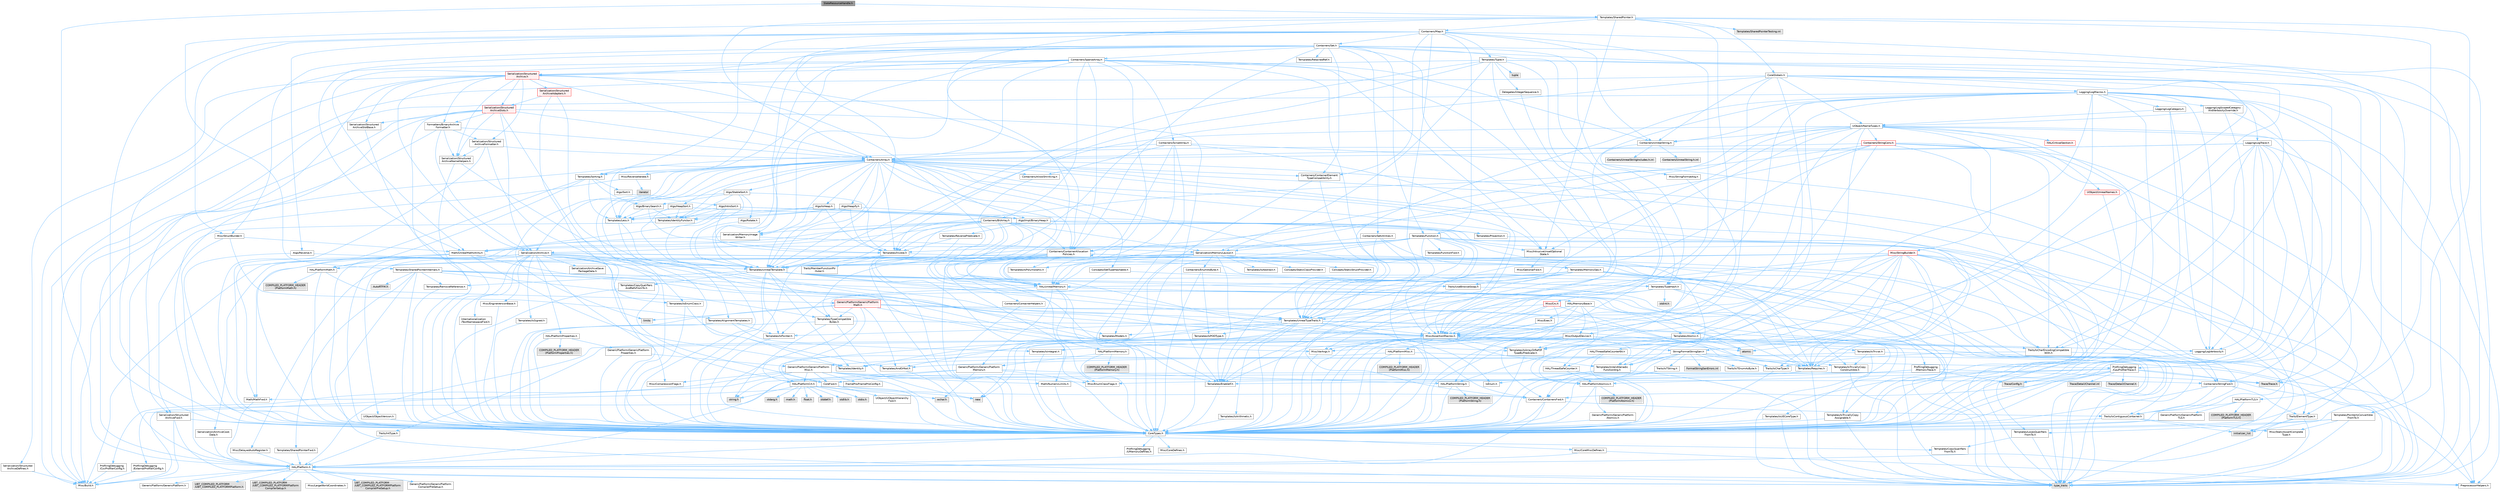 digraph "SlateResourceHandle.h"
{
 // INTERACTIVE_SVG=YES
 // LATEX_PDF_SIZE
  bgcolor="transparent";
  edge [fontname=Helvetica,fontsize=10,labelfontname=Helvetica,labelfontsize=10];
  node [fontname=Helvetica,fontsize=10,shape=box,height=0.2,width=0.4];
  Node1 [id="Node000001",label="SlateResourceHandle.h",height=0.2,width=0.4,color="gray40", fillcolor="grey60", style="filled", fontcolor="black",tooltip=" "];
  Node1 -> Node2 [id="edge1_Node000001_Node000002",color="steelblue1",style="solid",tooltip=" "];
  Node2 [id="Node000002",label="HAL/Platform.h",height=0.2,width=0.4,color="grey40", fillcolor="white", style="filled",URL="$d9/dd0/Platform_8h.html",tooltip=" "];
  Node2 -> Node3 [id="edge2_Node000002_Node000003",color="steelblue1",style="solid",tooltip=" "];
  Node3 [id="Node000003",label="Misc/Build.h",height=0.2,width=0.4,color="grey40", fillcolor="white", style="filled",URL="$d3/dbb/Build_8h.html",tooltip=" "];
  Node2 -> Node4 [id="edge3_Node000002_Node000004",color="steelblue1",style="solid",tooltip=" "];
  Node4 [id="Node000004",label="Misc/LargeWorldCoordinates.h",height=0.2,width=0.4,color="grey40", fillcolor="white", style="filled",URL="$d2/dcb/LargeWorldCoordinates_8h.html",tooltip=" "];
  Node2 -> Node5 [id="edge4_Node000002_Node000005",color="steelblue1",style="solid",tooltip=" "];
  Node5 [id="Node000005",label="type_traits",height=0.2,width=0.4,color="grey60", fillcolor="#E0E0E0", style="filled",tooltip=" "];
  Node2 -> Node6 [id="edge5_Node000002_Node000006",color="steelblue1",style="solid",tooltip=" "];
  Node6 [id="Node000006",label="PreprocessorHelpers.h",height=0.2,width=0.4,color="grey40", fillcolor="white", style="filled",URL="$db/ddb/PreprocessorHelpers_8h.html",tooltip=" "];
  Node2 -> Node7 [id="edge6_Node000002_Node000007",color="steelblue1",style="solid",tooltip=" "];
  Node7 [id="Node000007",label="UBT_COMPILED_PLATFORM\l/UBT_COMPILED_PLATFORMPlatform\lCompilerPreSetup.h",height=0.2,width=0.4,color="grey60", fillcolor="#E0E0E0", style="filled",tooltip=" "];
  Node2 -> Node8 [id="edge7_Node000002_Node000008",color="steelblue1",style="solid",tooltip=" "];
  Node8 [id="Node000008",label="GenericPlatform/GenericPlatform\lCompilerPreSetup.h",height=0.2,width=0.4,color="grey40", fillcolor="white", style="filled",URL="$d9/dc8/GenericPlatformCompilerPreSetup_8h.html",tooltip=" "];
  Node2 -> Node9 [id="edge8_Node000002_Node000009",color="steelblue1",style="solid",tooltip=" "];
  Node9 [id="Node000009",label="GenericPlatform/GenericPlatform.h",height=0.2,width=0.4,color="grey40", fillcolor="white", style="filled",URL="$d6/d84/GenericPlatform_8h.html",tooltip=" "];
  Node2 -> Node10 [id="edge9_Node000002_Node000010",color="steelblue1",style="solid",tooltip=" "];
  Node10 [id="Node000010",label="UBT_COMPILED_PLATFORM\l/UBT_COMPILED_PLATFORMPlatform.h",height=0.2,width=0.4,color="grey60", fillcolor="#E0E0E0", style="filled",tooltip=" "];
  Node2 -> Node11 [id="edge10_Node000002_Node000011",color="steelblue1",style="solid",tooltip=" "];
  Node11 [id="Node000011",label="UBT_COMPILED_PLATFORM\l/UBT_COMPILED_PLATFORMPlatform\lCompilerSetup.h",height=0.2,width=0.4,color="grey60", fillcolor="#E0E0E0", style="filled",tooltip=" "];
  Node1 -> Node12 [id="edge11_Node000001_Node000012",color="steelblue1",style="solid",tooltip=" "];
  Node12 [id="Node000012",label="Templates/SharedPointer.h",height=0.2,width=0.4,color="grey40", fillcolor="white", style="filled",URL="$d2/d17/SharedPointer_8h.html",tooltip=" "];
  Node12 -> Node13 [id="edge12_Node000012_Node000013",color="steelblue1",style="solid",tooltip=" "];
  Node13 [id="Node000013",label="CoreTypes.h",height=0.2,width=0.4,color="grey40", fillcolor="white", style="filled",URL="$dc/dec/CoreTypes_8h.html",tooltip=" "];
  Node13 -> Node2 [id="edge13_Node000013_Node000002",color="steelblue1",style="solid",tooltip=" "];
  Node13 -> Node14 [id="edge14_Node000013_Node000014",color="steelblue1",style="solid",tooltip=" "];
  Node14 [id="Node000014",label="ProfilingDebugging\l/UMemoryDefines.h",height=0.2,width=0.4,color="grey40", fillcolor="white", style="filled",URL="$d2/da2/UMemoryDefines_8h.html",tooltip=" "];
  Node13 -> Node15 [id="edge15_Node000013_Node000015",color="steelblue1",style="solid",tooltip=" "];
  Node15 [id="Node000015",label="Misc/CoreMiscDefines.h",height=0.2,width=0.4,color="grey40", fillcolor="white", style="filled",URL="$da/d38/CoreMiscDefines_8h.html",tooltip=" "];
  Node15 -> Node2 [id="edge16_Node000015_Node000002",color="steelblue1",style="solid",tooltip=" "];
  Node15 -> Node6 [id="edge17_Node000015_Node000006",color="steelblue1",style="solid",tooltip=" "];
  Node13 -> Node16 [id="edge18_Node000013_Node000016",color="steelblue1",style="solid",tooltip=" "];
  Node16 [id="Node000016",label="Misc/CoreDefines.h",height=0.2,width=0.4,color="grey40", fillcolor="white", style="filled",URL="$d3/dd2/CoreDefines_8h.html",tooltip=" "];
  Node12 -> Node17 [id="edge19_Node000012_Node000017",color="steelblue1",style="solid",tooltip=" "];
  Node17 [id="Node000017",label="Misc/IntrusiveUnsetOptional\lState.h",height=0.2,width=0.4,color="grey40", fillcolor="white", style="filled",URL="$d2/d0a/IntrusiveUnsetOptionalState_8h.html",tooltip=" "];
  Node17 -> Node18 [id="edge20_Node000017_Node000018",color="steelblue1",style="solid",tooltip=" "];
  Node18 [id="Node000018",label="Misc/OptionalFwd.h",height=0.2,width=0.4,color="grey40", fillcolor="white", style="filled",URL="$dc/d50/OptionalFwd_8h.html",tooltip=" "];
  Node12 -> Node19 [id="edge21_Node000012_Node000019",color="steelblue1",style="solid",tooltip=" "];
  Node19 [id="Node000019",label="Templates/PointerIsConvertible\lFromTo.h",height=0.2,width=0.4,color="grey40", fillcolor="white", style="filled",URL="$d6/d65/PointerIsConvertibleFromTo_8h.html",tooltip=" "];
  Node19 -> Node13 [id="edge22_Node000019_Node000013",color="steelblue1",style="solid",tooltip=" "];
  Node19 -> Node20 [id="edge23_Node000019_Node000020",color="steelblue1",style="solid",tooltip=" "];
  Node20 [id="Node000020",label="Misc/StaticAssertComplete\lType.h",height=0.2,width=0.4,color="grey40", fillcolor="white", style="filled",URL="$d5/d4e/StaticAssertCompleteType_8h.html",tooltip=" "];
  Node19 -> Node21 [id="edge24_Node000019_Node000021",color="steelblue1",style="solid",tooltip=" "];
  Node21 [id="Node000021",label="Templates/LosesQualifiers\lFromTo.h",height=0.2,width=0.4,color="grey40", fillcolor="white", style="filled",URL="$d2/db3/LosesQualifiersFromTo_8h.html",tooltip=" "];
  Node21 -> Node22 [id="edge25_Node000021_Node000022",color="steelblue1",style="solid",tooltip=" "];
  Node22 [id="Node000022",label="Templates/CopyQualifiers\lFromTo.h",height=0.2,width=0.4,color="grey40", fillcolor="white", style="filled",URL="$d5/db4/CopyQualifiersFromTo_8h.html",tooltip=" "];
  Node21 -> Node5 [id="edge26_Node000021_Node000005",color="steelblue1",style="solid",tooltip=" "];
  Node19 -> Node5 [id="edge27_Node000019_Node000005",color="steelblue1",style="solid",tooltip=" "];
  Node12 -> Node23 [id="edge28_Node000012_Node000023",color="steelblue1",style="solid",tooltip=" "];
  Node23 [id="Node000023",label="Misc/AssertionMacros.h",height=0.2,width=0.4,color="grey40", fillcolor="white", style="filled",URL="$d0/dfa/AssertionMacros_8h.html",tooltip=" "];
  Node23 -> Node13 [id="edge29_Node000023_Node000013",color="steelblue1",style="solid",tooltip=" "];
  Node23 -> Node2 [id="edge30_Node000023_Node000002",color="steelblue1",style="solid",tooltip=" "];
  Node23 -> Node24 [id="edge31_Node000023_Node000024",color="steelblue1",style="solid",tooltip=" "];
  Node24 [id="Node000024",label="HAL/PlatformMisc.h",height=0.2,width=0.4,color="grey40", fillcolor="white", style="filled",URL="$d0/df5/PlatformMisc_8h.html",tooltip=" "];
  Node24 -> Node13 [id="edge32_Node000024_Node000013",color="steelblue1",style="solid",tooltip=" "];
  Node24 -> Node25 [id="edge33_Node000024_Node000025",color="steelblue1",style="solid",tooltip=" "];
  Node25 [id="Node000025",label="GenericPlatform/GenericPlatform\lMisc.h",height=0.2,width=0.4,color="grey40", fillcolor="white", style="filled",URL="$db/d9a/GenericPlatformMisc_8h.html",tooltip=" "];
  Node25 -> Node26 [id="edge34_Node000025_Node000026",color="steelblue1",style="solid",tooltip=" "];
  Node26 [id="Node000026",label="Containers/StringFwd.h",height=0.2,width=0.4,color="grey40", fillcolor="white", style="filled",URL="$df/d37/StringFwd_8h.html",tooltip=" "];
  Node26 -> Node13 [id="edge35_Node000026_Node000013",color="steelblue1",style="solid",tooltip=" "];
  Node26 -> Node27 [id="edge36_Node000026_Node000027",color="steelblue1",style="solid",tooltip=" "];
  Node27 [id="Node000027",label="Traits/ElementType.h",height=0.2,width=0.4,color="grey40", fillcolor="white", style="filled",URL="$d5/d4f/ElementType_8h.html",tooltip=" "];
  Node27 -> Node2 [id="edge37_Node000027_Node000002",color="steelblue1",style="solid",tooltip=" "];
  Node27 -> Node28 [id="edge38_Node000027_Node000028",color="steelblue1",style="solid",tooltip=" "];
  Node28 [id="Node000028",label="initializer_list",height=0.2,width=0.4,color="grey60", fillcolor="#E0E0E0", style="filled",tooltip=" "];
  Node27 -> Node5 [id="edge39_Node000027_Node000005",color="steelblue1",style="solid",tooltip=" "];
  Node26 -> Node29 [id="edge40_Node000026_Node000029",color="steelblue1",style="solid",tooltip=" "];
  Node29 [id="Node000029",label="Traits/IsContiguousContainer.h",height=0.2,width=0.4,color="grey40", fillcolor="white", style="filled",URL="$d5/d3c/IsContiguousContainer_8h.html",tooltip=" "];
  Node29 -> Node13 [id="edge41_Node000029_Node000013",color="steelblue1",style="solid",tooltip=" "];
  Node29 -> Node20 [id="edge42_Node000029_Node000020",color="steelblue1",style="solid",tooltip=" "];
  Node29 -> Node28 [id="edge43_Node000029_Node000028",color="steelblue1",style="solid",tooltip=" "];
  Node25 -> Node30 [id="edge44_Node000025_Node000030",color="steelblue1",style="solid",tooltip=" "];
  Node30 [id="Node000030",label="CoreFwd.h",height=0.2,width=0.4,color="grey40", fillcolor="white", style="filled",URL="$d1/d1e/CoreFwd_8h.html",tooltip=" "];
  Node30 -> Node13 [id="edge45_Node000030_Node000013",color="steelblue1",style="solid",tooltip=" "];
  Node30 -> Node31 [id="edge46_Node000030_Node000031",color="steelblue1",style="solid",tooltip=" "];
  Node31 [id="Node000031",label="Containers/ContainersFwd.h",height=0.2,width=0.4,color="grey40", fillcolor="white", style="filled",URL="$d4/d0a/ContainersFwd_8h.html",tooltip=" "];
  Node31 -> Node2 [id="edge47_Node000031_Node000002",color="steelblue1",style="solid",tooltip=" "];
  Node31 -> Node13 [id="edge48_Node000031_Node000013",color="steelblue1",style="solid",tooltip=" "];
  Node31 -> Node29 [id="edge49_Node000031_Node000029",color="steelblue1",style="solid",tooltip=" "];
  Node30 -> Node32 [id="edge50_Node000030_Node000032",color="steelblue1",style="solid",tooltip=" "];
  Node32 [id="Node000032",label="Math/MathFwd.h",height=0.2,width=0.4,color="grey40", fillcolor="white", style="filled",URL="$d2/d10/MathFwd_8h.html",tooltip=" "];
  Node32 -> Node2 [id="edge51_Node000032_Node000002",color="steelblue1",style="solid",tooltip=" "];
  Node30 -> Node33 [id="edge52_Node000030_Node000033",color="steelblue1",style="solid",tooltip=" "];
  Node33 [id="Node000033",label="UObject/UObjectHierarchy\lFwd.h",height=0.2,width=0.4,color="grey40", fillcolor="white", style="filled",URL="$d3/d13/UObjectHierarchyFwd_8h.html",tooltip=" "];
  Node25 -> Node13 [id="edge53_Node000025_Node000013",color="steelblue1",style="solid",tooltip=" "];
  Node25 -> Node34 [id="edge54_Node000025_Node000034",color="steelblue1",style="solid",tooltip=" "];
  Node34 [id="Node000034",label="FramePro/FrameProConfig.h",height=0.2,width=0.4,color="grey40", fillcolor="white", style="filled",URL="$d7/d90/FrameProConfig_8h.html",tooltip=" "];
  Node25 -> Node35 [id="edge55_Node000025_Node000035",color="steelblue1",style="solid",tooltip=" "];
  Node35 [id="Node000035",label="HAL/PlatformCrt.h",height=0.2,width=0.4,color="grey40", fillcolor="white", style="filled",URL="$d8/d75/PlatformCrt_8h.html",tooltip=" "];
  Node35 -> Node36 [id="edge56_Node000035_Node000036",color="steelblue1",style="solid",tooltip=" "];
  Node36 [id="Node000036",label="new",height=0.2,width=0.4,color="grey60", fillcolor="#E0E0E0", style="filled",tooltip=" "];
  Node35 -> Node37 [id="edge57_Node000035_Node000037",color="steelblue1",style="solid",tooltip=" "];
  Node37 [id="Node000037",label="wchar.h",height=0.2,width=0.4,color="grey60", fillcolor="#E0E0E0", style="filled",tooltip=" "];
  Node35 -> Node38 [id="edge58_Node000035_Node000038",color="steelblue1",style="solid",tooltip=" "];
  Node38 [id="Node000038",label="stddef.h",height=0.2,width=0.4,color="grey60", fillcolor="#E0E0E0", style="filled",tooltip=" "];
  Node35 -> Node39 [id="edge59_Node000035_Node000039",color="steelblue1",style="solid",tooltip=" "];
  Node39 [id="Node000039",label="stdlib.h",height=0.2,width=0.4,color="grey60", fillcolor="#E0E0E0", style="filled",tooltip=" "];
  Node35 -> Node40 [id="edge60_Node000035_Node000040",color="steelblue1",style="solid",tooltip=" "];
  Node40 [id="Node000040",label="stdio.h",height=0.2,width=0.4,color="grey60", fillcolor="#E0E0E0", style="filled",tooltip=" "];
  Node35 -> Node41 [id="edge61_Node000035_Node000041",color="steelblue1",style="solid",tooltip=" "];
  Node41 [id="Node000041",label="stdarg.h",height=0.2,width=0.4,color="grey60", fillcolor="#E0E0E0", style="filled",tooltip=" "];
  Node35 -> Node42 [id="edge62_Node000035_Node000042",color="steelblue1",style="solid",tooltip=" "];
  Node42 [id="Node000042",label="math.h",height=0.2,width=0.4,color="grey60", fillcolor="#E0E0E0", style="filled",tooltip=" "];
  Node35 -> Node43 [id="edge63_Node000035_Node000043",color="steelblue1",style="solid",tooltip=" "];
  Node43 [id="Node000043",label="float.h",height=0.2,width=0.4,color="grey60", fillcolor="#E0E0E0", style="filled",tooltip=" "];
  Node35 -> Node44 [id="edge64_Node000035_Node000044",color="steelblue1",style="solid",tooltip=" "];
  Node44 [id="Node000044",label="string.h",height=0.2,width=0.4,color="grey60", fillcolor="#E0E0E0", style="filled",tooltip=" "];
  Node25 -> Node45 [id="edge65_Node000025_Node000045",color="steelblue1",style="solid",tooltip=" "];
  Node45 [id="Node000045",label="Math/NumericLimits.h",height=0.2,width=0.4,color="grey40", fillcolor="white", style="filled",URL="$df/d1b/NumericLimits_8h.html",tooltip=" "];
  Node45 -> Node13 [id="edge66_Node000045_Node000013",color="steelblue1",style="solid",tooltip=" "];
  Node25 -> Node46 [id="edge67_Node000025_Node000046",color="steelblue1",style="solid",tooltip=" "];
  Node46 [id="Node000046",label="Misc/CompressionFlags.h",height=0.2,width=0.4,color="grey40", fillcolor="white", style="filled",URL="$d9/d76/CompressionFlags_8h.html",tooltip=" "];
  Node25 -> Node47 [id="edge68_Node000025_Node000047",color="steelblue1",style="solid",tooltip=" "];
  Node47 [id="Node000047",label="Misc/EnumClassFlags.h",height=0.2,width=0.4,color="grey40", fillcolor="white", style="filled",URL="$d8/de7/EnumClassFlags_8h.html",tooltip=" "];
  Node25 -> Node48 [id="edge69_Node000025_Node000048",color="steelblue1",style="solid",tooltip=" "];
  Node48 [id="Node000048",label="ProfilingDebugging\l/CsvProfilerConfig.h",height=0.2,width=0.4,color="grey40", fillcolor="white", style="filled",URL="$d3/d88/CsvProfilerConfig_8h.html",tooltip=" "];
  Node48 -> Node3 [id="edge70_Node000048_Node000003",color="steelblue1",style="solid",tooltip=" "];
  Node25 -> Node49 [id="edge71_Node000025_Node000049",color="steelblue1",style="solid",tooltip=" "];
  Node49 [id="Node000049",label="ProfilingDebugging\l/ExternalProfilerConfig.h",height=0.2,width=0.4,color="grey40", fillcolor="white", style="filled",URL="$d3/dbb/ExternalProfilerConfig_8h.html",tooltip=" "];
  Node49 -> Node3 [id="edge72_Node000049_Node000003",color="steelblue1",style="solid",tooltip=" "];
  Node24 -> Node50 [id="edge73_Node000024_Node000050",color="steelblue1",style="solid",tooltip=" "];
  Node50 [id="Node000050",label="COMPILED_PLATFORM_HEADER\l(PlatformMisc.h)",height=0.2,width=0.4,color="grey60", fillcolor="#E0E0E0", style="filled",tooltip=" "];
  Node24 -> Node51 [id="edge74_Node000024_Node000051",color="steelblue1",style="solid",tooltip=" "];
  Node51 [id="Node000051",label="ProfilingDebugging\l/CpuProfilerTrace.h",height=0.2,width=0.4,color="grey40", fillcolor="white", style="filled",URL="$da/dcb/CpuProfilerTrace_8h.html",tooltip=" "];
  Node51 -> Node13 [id="edge75_Node000051_Node000013",color="steelblue1",style="solid",tooltip=" "];
  Node51 -> Node31 [id="edge76_Node000051_Node000031",color="steelblue1",style="solid",tooltip=" "];
  Node51 -> Node52 [id="edge77_Node000051_Node000052",color="steelblue1",style="solid",tooltip=" "];
  Node52 [id="Node000052",label="HAL/PlatformAtomics.h",height=0.2,width=0.4,color="grey40", fillcolor="white", style="filled",URL="$d3/d36/PlatformAtomics_8h.html",tooltip=" "];
  Node52 -> Node13 [id="edge78_Node000052_Node000013",color="steelblue1",style="solid",tooltip=" "];
  Node52 -> Node53 [id="edge79_Node000052_Node000053",color="steelblue1",style="solid",tooltip=" "];
  Node53 [id="Node000053",label="GenericPlatform/GenericPlatform\lAtomics.h",height=0.2,width=0.4,color="grey40", fillcolor="white", style="filled",URL="$da/d72/GenericPlatformAtomics_8h.html",tooltip=" "];
  Node53 -> Node13 [id="edge80_Node000053_Node000013",color="steelblue1",style="solid",tooltip=" "];
  Node52 -> Node54 [id="edge81_Node000052_Node000054",color="steelblue1",style="solid",tooltip=" "];
  Node54 [id="Node000054",label="COMPILED_PLATFORM_HEADER\l(PlatformAtomics.h)",height=0.2,width=0.4,color="grey60", fillcolor="#E0E0E0", style="filled",tooltip=" "];
  Node51 -> Node6 [id="edge82_Node000051_Node000006",color="steelblue1",style="solid",tooltip=" "];
  Node51 -> Node3 [id="edge83_Node000051_Node000003",color="steelblue1",style="solid",tooltip=" "];
  Node51 -> Node55 [id="edge84_Node000051_Node000055",color="steelblue1",style="solid",tooltip=" "];
  Node55 [id="Node000055",label="Trace/Config.h",height=0.2,width=0.4,color="grey60", fillcolor="#E0E0E0", style="filled",tooltip=" "];
  Node51 -> Node56 [id="edge85_Node000051_Node000056",color="steelblue1",style="solid",tooltip=" "];
  Node56 [id="Node000056",label="Trace/Detail/Channel.h",height=0.2,width=0.4,color="grey60", fillcolor="#E0E0E0", style="filled",tooltip=" "];
  Node51 -> Node57 [id="edge86_Node000051_Node000057",color="steelblue1",style="solid",tooltip=" "];
  Node57 [id="Node000057",label="Trace/Detail/Channel.inl",height=0.2,width=0.4,color="grey60", fillcolor="#E0E0E0", style="filled",tooltip=" "];
  Node51 -> Node58 [id="edge87_Node000051_Node000058",color="steelblue1",style="solid",tooltip=" "];
  Node58 [id="Node000058",label="Trace/Trace.h",height=0.2,width=0.4,color="grey60", fillcolor="#E0E0E0", style="filled",tooltip=" "];
  Node23 -> Node6 [id="edge88_Node000023_Node000006",color="steelblue1",style="solid",tooltip=" "];
  Node23 -> Node59 [id="edge89_Node000023_Node000059",color="steelblue1",style="solid",tooltip=" "];
  Node59 [id="Node000059",label="Templates/EnableIf.h",height=0.2,width=0.4,color="grey40", fillcolor="white", style="filled",URL="$d7/d60/EnableIf_8h.html",tooltip=" "];
  Node59 -> Node13 [id="edge90_Node000059_Node000013",color="steelblue1",style="solid",tooltip=" "];
  Node23 -> Node60 [id="edge91_Node000023_Node000060",color="steelblue1",style="solid",tooltip=" "];
  Node60 [id="Node000060",label="Templates/IsArrayOrRefOf\lTypeByPredicate.h",height=0.2,width=0.4,color="grey40", fillcolor="white", style="filled",URL="$d6/da1/IsArrayOrRefOfTypeByPredicate_8h.html",tooltip=" "];
  Node60 -> Node13 [id="edge92_Node000060_Node000013",color="steelblue1",style="solid",tooltip=" "];
  Node23 -> Node61 [id="edge93_Node000023_Node000061",color="steelblue1",style="solid",tooltip=" "];
  Node61 [id="Node000061",label="Templates/IsValidVariadic\lFunctionArg.h",height=0.2,width=0.4,color="grey40", fillcolor="white", style="filled",URL="$d0/dc8/IsValidVariadicFunctionArg_8h.html",tooltip=" "];
  Node61 -> Node13 [id="edge94_Node000061_Node000013",color="steelblue1",style="solid",tooltip=" "];
  Node61 -> Node62 [id="edge95_Node000061_Node000062",color="steelblue1",style="solid",tooltip=" "];
  Node62 [id="Node000062",label="IsEnum.h",height=0.2,width=0.4,color="grey40", fillcolor="white", style="filled",URL="$d4/de5/IsEnum_8h.html",tooltip=" "];
  Node61 -> Node5 [id="edge96_Node000061_Node000005",color="steelblue1",style="solid",tooltip=" "];
  Node23 -> Node63 [id="edge97_Node000023_Node000063",color="steelblue1",style="solid",tooltip=" "];
  Node63 [id="Node000063",label="Traits/IsCharEncodingCompatible\lWith.h",height=0.2,width=0.4,color="grey40", fillcolor="white", style="filled",URL="$df/dd1/IsCharEncodingCompatibleWith_8h.html",tooltip=" "];
  Node63 -> Node5 [id="edge98_Node000063_Node000005",color="steelblue1",style="solid",tooltip=" "];
  Node63 -> Node64 [id="edge99_Node000063_Node000064",color="steelblue1",style="solid",tooltip=" "];
  Node64 [id="Node000064",label="Traits/IsCharType.h",height=0.2,width=0.4,color="grey40", fillcolor="white", style="filled",URL="$db/d51/IsCharType_8h.html",tooltip=" "];
  Node64 -> Node13 [id="edge100_Node000064_Node000013",color="steelblue1",style="solid",tooltip=" "];
  Node23 -> Node65 [id="edge101_Node000023_Node000065",color="steelblue1",style="solid",tooltip=" "];
  Node65 [id="Node000065",label="Misc/VarArgs.h",height=0.2,width=0.4,color="grey40", fillcolor="white", style="filled",URL="$d5/d6f/VarArgs_8h.html",tooltip=" "];
  Node65 -> Node13 [id="edge102_Node000065_Node000013",color="steelblue1",style="solid",tooltip=" "];
  Node23 -> Node66 [id="edge103_Node000023_Node000066",color="steelblue1",style="solid",tooltip=" "];
  Node66 [id="Node000066",label="String/FormatStringSan.h",height=0.2,width=0.4,color="grey40", fillcolor="white", style="filled",URL="$d3/d8b/FormatStringSan_8h.html",tooltip=" "];
  Node66 -> Node5 [id="edge104_Node000066_Node000005",color="steelblue1",style="solid",tooltip=" "];
  Node66 -> Node13 [id="edge105_Node000066_Node000013",color="steelblue1",style="solid",tooltip=" "];
  Node66 -> Node67 [id="edge106_Node000066_Node000067",color="steelblue1",style="solid",tooltip=" "];
  Node67 [id="Node000067",label="Templates/Requires.h",height=0.2,width=0.4,color="grey40", fillcolor="white", style="filled",URL="$dc/d96/Requires_8h.html",tooltip=" "];
  Node67 -> Node59 [id="edge107_Node000067_Node000059",color="steelblue1",style="solid",tooltip=" "];
  Node67 -> Node5 [id="edge108_Node000067_Node000005",color="steelblue1",style="solid",tooltip=" "];
  Node66 -> Node68 [id="edge109_Node000066_Node000068",color="steelblue1",style="solid",tooltip=" "];
  Node68 [id="Node000068",label="Templates/Identity.h",height=0.2,width=0.4,color="grey40", fillcolor="white", style="filled",URL="$d0/dd5/Identity_8h.html",tooltip=" "];
  Node66 -> Node61 [id="edge110_Node000066_Node000061",color="steelblue1",style="solid",tooltip=" "];
  Node66 -> Node64 [id="edge111_Node000066_Node000064",color="steelblue1",style="solid",tooltip=" "];
  Node66 -> Node69 [id="edge112_Node000066_Node000069",color="steelblue1",style="solid",tooltip=" "];
  Node69 [id="Node000069",label="Traits/IsTEnumAsByte.h",height=0.2,width=0.4,color="grey40", fillcolor="white", style="filled",URL="$d1/de6/IsTEnumAsByte_8h.html",tooltip=" "];
  Node66 -> Node70 [id="edge113_Node000066_Node000070",color="steelblue1",style="solid",tooltip=" "];
  Node70 [id="Node000070",label="Traits/IsTString.h",height=0.2,width=0.4,color="grey40", fillcolor="white", style="filled",URL="$d0/df8/IsTString_8h.html",tooltip=" "];
  Node70 -> Node31 [id="edge114_Node000070_Node000031",color="steelblue1",style="solid",tooltip=" "];
  Node66 -> Node31 [id="edge115_Node000066_Node000031",color="steelblue1",style="solid",tooltip=" "];
  Node66 -> Node71 [id="edge116_Node000066_Node000071",color="steelblue1",style="solid",tooltip=" "];
  Node71 [id="Node000071",label="FormatStringSanErrors.inl",height=0.2,width=0.4,color="grey60", fillcolor="#E0E0E0", style="filled",tooltip=" "];
  Node23 -> Node72 [id="edge117_Node000023_Node000072",color="steelblue1",style="solid",tooltip=" "];
  Node72 [id="Node000072",label="atomic",height=0.2,width=0.4,color="grey60", fillcolor="#E0E0E0", style="filled",tooltip=" "];
  Node12 -> Node73 [id="edge118_Node000012_Node000073",color="steelblue1",style="solid",tooltip=" "];
  Node73 [id="Node000073",label="HAL/UnrealMemory.h",height=0.2,width=0.4,color="grey40", fillcolor="white", style="filled",URL="$d9/d96/UnrealMemory_8h.html",tooltip=" "];
  Node73 -> Node13 [id="edge119_Node000073_Node000013",color="steelblue1",style="solid",tooltip=" "];
  Node73 -> Node74 [id="edge120_Node000073_Node000074",color="steelblue1",style="solid",tooltip=" "];
  Node74 [id="Node000074",label="GenericPlatform/GenericPlatform\lMemory.h",height=0.2,width=0.4,color="grey40", fillcolor="white", style="filled",URL="$dd/d22/GenericPlatformMemory_8h.html",tooltip=" "];
  Node74 -> Node30 [id="edge121_Node000074_Node000030",color="steelblue1",style="solid",tooltip=" "];
  Node74 -> Node13 [id="edge122_Node000074_Node000013",color="steelblue1",style="solid",tooltip=" "];
  Node74 -> Node75 [id="edge123_Node000074_Node000075",color="steelblue1",style="solid",tooltip=" "];
  Node75 [id="Node000075",label="HAL/PlatformString.h",height=0.2,width=0.4,color="grey40", fillcolor="white", style="filled",URL="$db/db5/PlatformString_8h.html",tooltip=" "];
  Node75 -> Node13 [id="edge124_Node000075_Node000013",color="steelblue1",style="solid",tooltip=" "];
  Node75 -> Node76 [id="edge125_Node000075_Node000076",color="steelblue1",style="solid",tooltip=" "];
  Node76 [id="Node000076",label="COMPILED_PLATFORM_HEADER\l(PlatformString.h)",height=0.2,width=0.4,color="grey60", fillcolor="#E0E0E0", style="filled",tooltip=" "];
  Node74 -> Node44 [id="edge126_Node000074_Node000044",color="steelblue1",style="solid",tooltip=" "];
  Node74 -> Node37 [id="edge127_Node000074_Node000037",color="steelblue1",style="solid",tooltip=" "];
  Node73 -> Node77 [id="edge128_Node000073_Node000077",color="steelblue1",style="solid",tooltip=" "];
  Node77 [id="Node000077",label="HAL/MemoryBase.h",height=0.2,width=0.4,color="grey40", fillcolor="white", style="filled",URL="$d6/d9f/MemoryBase_8h.html",tooltip=" "];
  Node77 -> Node13 [id="edge129_Node000077_Node000013",color="steelblue1",style="solid",tooltip=" "];
  Node77 -> Node52 [id="edge130_Node000077_Node000052",color="steelblue1",style="solid",tooltip=" "];
  Node77 -> Node35 [id="edge131_Node000077_Node000035",color="steelblue1",style="solid",tooltip=" "];
  Node77 -> Node78 [id="edge132_Node000077_Node000078",color="steelblue1",style="solid",tooltip=" "];
  Node78 [id="Node000078",label="Misc/Exec.h",height=0.2,width=0.4,color="grey40", fillcolor="white", style="filled",URL="$de/ddb/Exec_8h.html",tooltip=" "];
  Node78 -> Node13 [id="edge133_Node000078_Node000013",color="steelblue1",style="solid",tooltip=" "];
  Node78 -> Node23 [id="edge134_Node000078_Node000023",color="steelblue1",style="solid",tooltip=" "];
  Node77 -> Node79 [id="edge135_Node000077_Node000079",color="steelblue1",style="solid",tooltip=" "];
  Node79 [id="Node000079",label="Misc/OutputDevice.h",height=0.2,width=0.4,color="grey40", fillcolor="white", style="filled",URL="$d7/d32/OutputDevice_8h.html",tooltip=" "];
  Node79 -> Node30 [id="edge136_Node000079_Node000030",color="steelblue1",style="solid",tooltip=" "];
  Node79 -> Node13 [id="edge137_Node000079_Node000013",color="steelblue1",style="solid",tooltip=" "];
  Node79 -> Node80 [id="edge138_Node000079_Node000080",color="steelblue1",style="solid",tooltip=" "];
  Node80 [id="Node000080",label="Logging/LogVerbosity.h",height=0.2,width=0.4,color="grey40", fillcolor="white", style="filled",URL="$d2/d8f/LogVerbosity_8h.html",tooltip=" "];
  Node80 -> Node13 [id="edge139_Node000080_Node000013",color="steelblue1",style="solid",tooltip=" "];
  Node79 -> Node65 [id="edge140_Node000079_Node000065",color="steelblue1",style="solid",tooltip=" "];
  Node79 -> Node60 [id="edge141_Node000079_Node000060",color="steelblue1",style="solid",tooltip=" "];
  Node79 -> Node61 [id="edge142_Node000079_Node000061",color="steelblue1",style="solid",tooltip=" "];
  Node79 -> Node63 [id="edge143_Node000079_Node000063",color="steelblue1",style="solid",tooltip=" "];
  Node77 -> Node81 [id="edge144_Node000077_Node000081",color="steelblue1",style="solid",tooltip=" "];
  Node81 [id="Node000081",label="Templates/Atomic.h",height=0.2,width=0.4,color="grey40", fillcolor="white", style="filled",URL="$d3/d91/Atomic_8h.html",tooltip=" "];
  Node81 -> Node82 [id="edge145_Node000081_Node000082",color="steelblue1",style="solid",tooltip=" "];
  Node82 [id="Node000082",label="HAL/ThreadSafeCounter.h",height=0.2,width=0.4,color="grey40", fillcolor="white", style="filled",URL="$dc/dc9/ThreadSafeCounter_8h.html",tooltip=" "];
  Node82 -> Node13 [id="edge146_Node000082_Node000013",color="steelblue1",style="solid",tooltip=" "];
  Node82 -> Node52 [id="edge147_Node000082_Node000052",color="steelblue1",style="solid",tooltip=" "];
  Node81 -> Node83 [id="edge148_Node000081_Node000083",color="steelblue1",style="solid",tooltip=" "];
  Node83 [id="Node000083",label="HAL/ThreadSafeCounter64.h",height=0.2,width=0.4,color="grey40", fillcolor="white", style="filled",URL="$d0/d12/ThreadSafeCounter64_8h.html",tooltip=" "];
  Node83 -> Node13 [id="edge149_Node000083_Node000013",color="steelblue1",style="solid",tooltip=" "];
  Node83 -> Node82 [id="edge150_Node000083_Node000082",color="steelblue1",style="solid",tooltip=" "];
  Node81 -> Node84 [id="edge151_Node000081_Node000084",color="steelblue1",style="solid",tooltip=" "];
  Node84 [id="Node000084",label="Templates/IsIntegral.h",height=0.2,width=0.4,color="grey40", fillcolor="white", style="filled",URL="$da/d64/IsIntegral_8h.html",tooltip=" "];
  Node84 -> Node13 [id="edge152_Node000084_Node000013",color="steelblue1",style="solid",tooltip=" "];
  Node81 -> Node85 [id="edge153_Node000081_Node000085",color="steelblue1",style="solid",tooltip=" "];
  Node85 [id="Node000085",label="Templates/IsTrivial.h",height=0.2,width=0.4,color="grey40", fillcolor="white", style="filled",URL="$da/d4c/IsTrivial_8h.html",tooltip=" "];
  Node85 -> Node86 [id="edge154_Node000085_Node000086",color="steelblue1",style="solid",tooltip=" "];
  Node86 [id="Node000086",label="Templates/AndOrNot.h",height=0.2,width=0.4,color="grey40", fillcolor="white", style="filled",URL="$db/d0a/AndOrNot_8h.html",tooltip=" "];
  Node86 -> Node13 [id="edge155_Node000086_Node000013",color="steelblue1",style="solid",tooltip=" "];
  Node85 -> Node87 [id="edge156_Node000085_Node000087",color="steelblue1",style="solid",tooltip=" "];
  Node87 [id="Node000087",label="Templates/IsTriviallyCopy\lConstructible.h",height=0.2,width=0.4,color="grey40", fillcolor="white", style="filled",URL="$d3/d78/IsTriviallyCopyConstructible_8h.html",tooltip=" "];
  Node87 -> Node13 [id="edge157_Node000087_Node000013",color="steelblue1",style="solid",tooltip=" "];
  Node87 -> Node5 [id="edge158_Node000087_Node000005",color="steelblue1",style="solid",tooltip=" "];
  Node85 -> Node88 [id="edge159_Node000085_Node000088",color="steelblue1",style="solid",tooltip=" "];
  Node88 [id="Node000088",label="Templates/IsTriviallyCopy\lAssignable.h",height=0.2,width=0.4,color="grey40", fillcolor="white", style="filled",URL="$d2/df2/IsTriviallyCopyAssignable_8h.html",tooltip=" "];
  Node88 -> Node13 [id="edge160_Node000088_Node000013",color="steelblue1",style="solid",tooltip=" "];
  Node88 -> Node5 [id="edge161_Node000088_Node000005",color="steelblue1",style="solid",tooltip=" "];
  Node85 -> Node5 [id="edge162_Node000085_Node000005",color="steelblue1",style="solid",tooltip=" "];
  Node81 -> Node89 [id="edge163_Node000081_Node000089",color="steelblue1",style="solid",tooltip=" "];
  Node89 [id="Node000089",label="Traits/IntType.h",height=0.2,width=0.4,color="grey40", fillcolor="white", style="filled",URL="$d7/deb/IntType_8h.html",tooltip=" "];
  Node89 -> Node2 [id="edge164_Node000089_Node000002",color="steelblue1",style="solid",tooltip=" "];
  Node81 -> Node72 [id="edge165_Node000081_Node000072",color="steelblue1",style="solid",tooltip=" "];
  Node73 -> Node90 [id="edge166_Node000073_Node000090",color="steelblue1",style="solid",tooltip=" "];
  Node90 [id="Node000090",label="HAL/PlatformMemory.h",height=0.2,width=0.4,color="grey40", fillcolor="white", style="filled",URL="$de/d68/PlatformMemory_8h.html",tooltip=" "];
  Node90 -> Node13 [id="edge167_Node000090_Node000013",color="steelblue1",style="solid",tooltip=" "];
  Node90 -> Node74 [id="edge168_Node000090_Node000074",color="steelblue1",style="solid",tooltip=" "];
  Node90 -> Node91 [id="edge169_Node000090_Node000091",color="steelblue1",style="solid",tooltip=" "];
  Node91 [id="Node000091",label="COMPILED_PLATFORM_HEADER\l(PlatformMemory.h)",height=0.2,width=0.4,color="grey60", fillcolor="#E0E0E0", style="filled",tooltip=" "];
  Node73 -> Node92 [id="edge170_Node000073_Node000092",color="steelblue1",style="solid",tooltip=" "];
  Node92 [id="Node000092",label="ProfilingDebugging\l/MemoryTrace.h",height=0.2,width=0.4,color="grey40", fillcolor="white", style="filled",URL="$da/dd7/MemoryTrace_8h.html",tooltip=" "];
  Node92 -> Node2 [id="edge171_Node000092_Node000002",color="steelblue1",style="solid",tooltip=" "];
  Node92 -> Node47 [id="edge172_Node000092_Node000047",color="steelblue1",style="solid",tooltip=" "];
  Node92 -> Node55 [id="edge173_Node000092_Node000055",color="steelblue1",style="solid",tooltip=" "];
  Node92 -> Node58 [id="edge174_Node000092_Node000058",color="steelblue1",style="solid",tooltip=" "];
  Node73 -> Node93 [id="edge175_Node000073_Node000093",color="steelblue1",style="solid",tooltip=" "];
  Node93 [id="Node000093",label="Templates/IsPointer.h",height=0.2,width=0.4,color="grey40", fillcolor="white", style="filled",URL="$d7/d05/IsPointer_8h.html",tooltip=" "];
  Node93 -> Node13 [id="edge176_Node000093_Node000013",color="steelblue1",style="solid",tooltip=" "];
  Node12 -> Node94 [id="edge177_Node000012_Node000094",color="steelblue1",style="solid",tooltip=" "];
  Node94 [id="Node000094",label="Containers/Array.h",height=0.2,width=0.4,color="grey40", fillcolor="white", style="filled",URL="$df/dd0/Array_8h.html",tooltip=" "];
  Node94 -> Node13 [id="edge178_Node000094_Node000013",color="steelblue1",style="solid",tooltip=" "];
  Node94 -> Node23 [id="edge179_Node000094_Node000023",color="steelblue1",style="solid",tooltip=" "];
  Node94 -> Node17 [id="edge180_Node000094_Node000017",color="steelblue1",style="solid",tooltip=" "];
  Node94 -> Node95 [id="edge181_Node000094_Node000095",color="steelblue1",style="solid",tooltip=" "];
  Node95 [id="Node000095",label="Misc/ReverseIterate.h",height=0.2,width=0.4,color="grey40", fillcolor="white", style="filled",URL="$db/de3/ReverseIterate_8h.html",tooltip=" "];
  Node95 -> Node2 [id="edge182_Node000095_Node000002",color="steelblue1",style="solid",tooltip=" "];
  Node95 -> Node96 [id="edge183_Node000095_Node000096",color="steelblue1",style="solid",tooltip=" "];
  Node96 [id="Node000096",label="iterator",height=0.2,width=0.4,color="grey60", fillcolor="#E0E0E0", style="filled",tooltip=" "];
  Node94 -> Node73 [id="edge184_Node000094_Node000073",color="steelblue1",style="solid",tooltip=" "];
  Node94 -> Node97 [id="edge185_Node000094_Node000097",color="steelblue1",style="solid",tooltip=" "];
  Node97 [id="Node000097",label="Templates/UnrealTypeTraits.h",height=0.2,width=0.4,color="grey40", fillcolor="white", style="filled",URL="$d2/d2d/UnrealTypeTraits_8h.html",tooltip=" "];
  Node97 -> Node13 [id="edge186_Node000097_Node000013",color="steelblue1",style="solid",tooltip=" "];
  Node97 -> Node93 [id="edge187_Node000097_Node000093",color="steelblue1",style="solid",tooltip=" "];
  Node97 -> Node23 [id="edge188_Node000097_Node000023",color="steelblue1",style="solid",tooltip=" "];
  Node97 -> Node86 [id="edge189_Node000097_Node000086",color="steelblue1",style="solid",tooltip=" "];
  Node97 -> Node59 [id="edge190_Node000097_Node000059",color="steelblue1",style="solid",tooltip=" "];
  Node97 -> Node98 [id="edge191_Node000097_Node000098",color="steelblue1",style="solid",tooltip=" "];
  Node98 [id="Node000098",label="Templates/IsArithmetic.h",height=0.2,width=0.4,color="grey40", fillcolor="white", style="filled",URL="$d2/d5d/IsArithmetic_8h.html",tooltip=" "];
  Node98 -> Node13 [id="edge192_Node000098_Node000013",color="steelblue1",style="solid",tooltip=" "];
  Node97 -> Node62 [id="edge193_Node000097_Node000062",color="steelblue1",style="solid",tooltip=" "];
  Node97 -> Node99 [id="edge194_Node000097_Node000099",color="steelblue1",style="solid",tooltip=" "];
  Node99 [id="Node000099",label="Templates/Models.h",height=0.2,width=0.4,color="grey40", fillcolor="white", style="filled",URL="$d3/d0c/Models_8h.html",tooltip=" "];
  Node99 -> Node68 [id="edge195_Node000099_Node000068",color="steelblue1",style="solid",tooltip=" "];
  Node97 -> Node100 [id="edge196_Node000097_Node000100",color="steelblue1",style="solid",tooltip=" "];
  Node100 [id="Node000100",label="Templates/IsPODType.h",height=0.2,width=0.4,color="grey40", fillcolor="white", style="filled",URL="$d7/db1/IsPODType_8h.html",tooltip=" "];
  Node100 -> Node13 [id="edge197_Node000100_Node000013",color="steelblue1",style="solid",tooltip=" "];
  Node97 -> Node101 [id="edge198_Node000097_Node000101",color="steelblue1",style="solid",tooltip=" "];
  Node101 [id="Node000101",label="Templates/IsUECoreType.h",height=0.2,width=0.4,color="grey40", fillcolor="white", style="filled",URL="$d1/db8/IsUECoreType_8h.html",tooltip=" "];
  Node101 -> Node13 [id="edge199_Node000101_Node000013",color="steelblue1",style="solid",tooltip=" "];
  Node101 -> Node5 [id="edge200_Node000101_Node000005",color="steelblue1",style="solid",tooltip=" "];
  Node97 -> Node87 [id="edge201_Node000097_Node000087",color="steelblue1",style="solid",tooltip=" "];
  Node94 -> Node102 [id="edge202_Node000094_Node000102",color="steelblue1",style="solid",tooltip=" "];
  Node102 [id="Node000102",label="Templates/UnrealTemplate.h",height=0.2,width=0.4,color="grey40", fillcolor="white", style="filled",URL="$d4/d24/UnrealTemplate_8h.html",tooltip=" "];
  Node102 -> Node13 [id="edge203_Node000102_Node000013",color="steelblue1",style="solid",tooltip=" "];
  Node102 -> Node93 [id="edge204_Node000102_Node000093",color="steelblue1",style="solid",tooltip=" "];
  Node102 -> Node73 [id="edge205_Node000102_Node000073",color="steelblue1",style="solid",tooltip=" "];
  Node102 -> Node103 [id="edge206_Node000102_Node000103",color="steelblue1",style="solid",tooltip=" "];
  Node103 [id="Node000103",label="Templates/CopyQualifiers\lAndRefsFromTo.h",height=0.2,width=0.4,color="grey40", fillcolor="white", style="filled",URL="$d3/db3/CopyQualifiersAndRefsFromTo_8h.html",tooltip=" "];
  Node103 -> Node22 [id="edge207_Node000103_Node000022",color="steelblue1",style="solid",tooltip=" "];
  Node102 -> Node97 [id="edge208_Node000102_Node000097",color="steelblue1",style="solid",tooltip=" "];
  Node102 -> Node104 [id="edge209_Node000102_Node000104",color="steelblue1",style="solid",tooltip=" "];
  Node104 [id="Node000104",label="Templates/RemoveReference.h",height=0.2,width=0.4,color="grey40", fillcolor="white", style="filled",URL="$da/dbe/RemoveReference_8h.html",tooltip=" "];
  Node104 -> Node13 [id="edge210_Node000104_Node000013",color="steelblue1",style="solid",tooltip=" "];
  Node102 -> Node67 [id="edge211_Node000102_Node000067",color="steelblue1",style="solid",tooltip=" "];
  Node102 -> Node105 [id="edge212_Node000102_Node000105",color="steelblue1",style="solid",tooltip=" "];
  Node105 [id="Node000105",label="Templates/TypeCompatible\lBytes.h",height=0.2,width=0.4,color="grey40", fillcolor="white", style="filled",URL="$df/d0a/TypeCompatibleBytes_8h.html",tooltip=" "];
  Node105 -> Node13 [id="edge213_Node000105_Node000013",color="steelblue1",style="solid",tooltip=" "];
  Node105 -> Node44 [id="edge214_Node000105_Node000044",color="steelblue1",style="solid",tooltip=" "];
  Node105 -> Node36 [id="edge215_Node000105_Node000036",color="steelblue1",style="solid",tooltip=" "];
  Node105 -> Node5 [id="edge216_Node000105_Node000005",color="steelblue1",style="solid",tooltip=" "];
  Node102 -> Node68 [id="edge217_Node000102_Node000068",color="steelblue1",style="solid",tooltip=" "];
  Node102 -> Node29 [id="edge218_Node000102_Node000029",color="steelblue1",style="solid",tooltip=" "];
  Node102 -> Node106 [id="edge219_Node000102_Node000106",color="steelblue1",style="solid",tooltip=" "];
  Node106 [id="Node000106",label="Traits/UseBitwiseSwap.h",height=0.2,width=0.4,color="grey40", fillcolor="white", style="filled",URL="$db/df3/UseBitwiseSwap_8h.html",tooltip=" "];
  Node106 -> Node13 [id="edge220_Node000106_Node000013",color="steelblue1",style="solid",tooltip=" "];
  Node106 -> Node5 [id="edge221_Node000106_Node000005",color="steelblue1",style="solid",tooltip=" "];
  Node102 -> Node5 [id="edge222_Node000102_Node000005",color="steelblue1",style="solid",tooltip=" "];
  Node94 -> Node107 [id="edge223_Node000094_Node000107",color="steelblue1",style="solid",tooltip=" "];
  Node107 [id="Node000107",label="Containers/AllowShrinking.h",height=0.2,width=0.4,color="grey40", fillcolor="white", style="filled",URL="$d7/d1a/AllowShrinking_8h.html",tooltip=" "];
  Node107 -> Node13 [id="edge224_Node000107_Node000013",color="steelblue1",style="solid",tooltip=" "];
  Node94 -> Node108 [id="edge225_Node000094_Node000108",color="steelblue1",style="solid",tooltip=" "];
  Node108 [id="Node000108",label="Containers/ContainerAllocation\lPolicies.h",height=0.2,width=0.4,color="grey40", fillcolor="white", style="filled",URL="$d7/dff/ContainerAllocationPolicies_8h.html",tooltip=" "];
  Node108 -> Node13 [id="edge226_Node000108_Node000013",color="steelblue1",style="solid",tooltip=" "];
  Node108 -> Node109 [id="edge227_Node000108_Node000109",color="steelblue1",style="solid",tooltip=" "];
  Node109 [id="Node000109",label="Containers/ContainerHelpers.h",height=0.2,width=0.4,color="grey40", fillcolor="white", style="filled",URL="$d7/d33/ContainerHelpers_8h.html",tooltip=" "];
  Node109 -> Node13 [id="edge228_Node000109_Node000013",color="steelblue1",style="solid",tooltip=" "];
  Node108 -> Node108 [id="edge229_Node000108_Node000108",color="steelblue1",style="solid",tooltip=" "];
  Node108 -> Node110 [id="edge230_Node000108_Node000110",color="steelblue1",style="solid",tooltip=" "];
  Node110 [id="Node000110",label="HAL/PlatformMath.h",height=0.2,width=0.4,color="grey40", fillcolor="white", style="filled",URL="$dc/d53/PlatformMath_8h.html",tooltip=" "];
  Node110 -> Node13 [id="edge231_Node000110_Node000013",color="steelblue1",style="solid",tooltip=" "];
  Node110 -> Node111 [id="edge232_Node000110_Node000111",color="steelblue1",style="solid",tooltip=" "];
  Node111 [id="Node000111",label="GenericPlatform/GenericPlatform\lMath.h",height=0.2,width=0.4,color="red", fillcolor="#FFF0F0", style="filled",URL="$d5/d79/GenericPlatformMath_8h.html",tooltip=" "];
  Node111 -> Node13 [id="edge233_Node000111_Node000013",color="steelblue1",style="solid",tooltip=" "];
  Node111 -> Node31 [id="edge234_Node000111_Node000031",color="steelblue1",style="solid",tooltip=" "];
  Node111 -> Node35 [id="edge235_Node000111_Node000035",color="steelblue1",style="solid",tooltip=" "];
  Node111 -> Node86 [id="edge236_Node000111_Node000086",color="steelblue1",style="solid",tooltip=" "];
  Node111 -> Node97 [id="edge237_Node000111_Node000097",color="steelblue1",style="solid",tooltip=" "];
  Node111 -> Node67 [id="edge238_Node000111_Node000067",color="steelblue1",style="solid",tooltip=" "];
  Node111 -> Node105 [id="edge239_Node000111_Node000105",color="steelblue1",style="solid",tooltip=" "];
  Node111 -> Node116 [id="edge240_Node000111_Node000116",color="steelblue1",style="solid",tooltip=" "];
  Node116 [id="Node000116",label="limits",height=0.2,width=0.4,color="grey60", fillcolor="#E0E0E0", style="filled",tooltip=" "];
  Node111 -> Node5 [id="edge241_Node000111_Node000005",color="steelblue1",style="solid",tooltip=" "];
  Node110 -> Node117 [id="edge242_Node000110_Node000117",color="steelblue1",style="solid",tooltip=" "];
  Node117 [id="Node000117",label="COMPILED_PLATFORM_HEADER\l(PlatformMath.h)",height=0.2,width=0.4,color="grey60", fillcolor="#E0E0E0", style="filled",tooltip=" "];
  Node108 -> Node73 [id="edge243_Node000108_Node000073",color="steelblue1",style="solid",tooltip=" "];
  Node108 -> Node45 [id="edge244_Node000108_Node000045",color="steelblue1",style="solid",tooltip=" "];
  Node108 -> Node23 [id="edge245_Node000108_Node000023",color="steelblue1",style="solid",tooltip=" "];
  Node108 -> Node118 [id="edge246_Node000108_Node000118",color="steelblue1",style="solid",tooltip=" "];
  Node118 [id="Node000118",label="Templates/IsPolymorphic.h",height=0.2,width=0.4,color="grey40", fillcolor="white", style="filled",URL="$dc/d20/IsPolymorphic_8h.html",tooltip=" "];
  Node108 -> Node119 [id="edge247_Node000108_Node000119",color="steelblue1",style="solid",tooltip=" "];
  Node119 [id="Node000119",label="Templates/MemoryOps.h",height=0.2,width=0.4,color="grey40", fillcolor="white", style="filled",URL="$db/dea/MemoryOps_8h.html",tooltip=" "];
  Node119 -> Node13 [id="edge248_Node000119_Node000013",color="steelblue1",style="solid",tooltip=" "];
  Node119 -> Node73 [id="edge249_Node000119_Node000073",color="steelblue1",style="solid",tooltip=" "];
  Node119 -> Node88 [id="edge250_Node000119_Node000088",color="steelblue1",style="solid",tooltip=" "];
  Node119 -> Node87 [id="edge251_Node000119_Node000087",color="steelblue1",style="solid",tooltip=" "];
  Node119 -> Node67 [id="edge252_Node000119_Node000067",color="steelblue1",style="solid",tooltip=" "];
  Node119 -> Node97 [id="edge253_Node000119_Node000097",color="steelblue1",style="solid",tooltip=" "];
  Node119 -> Node106 [id="edge254_Node000119_Node000106",color="steelblue1",style="solid",tooltip=" "];
  Node119 -> Node36 [id="edge255_Node000119_Node000036",color="steelblue1",style="solid",tooltip=" "];
  Node119 -> Node5 [id="edge256_Node000119_Node000005",color="steelblue1",style="solid",tooltip=" "];
  Node108 -> Node105 [id="edge257_Node000108_Node000105",color="steelblue1",style="solid",tooltip=" "];
  Node108 -> Node5 [id="edge258_Node000108_Node000005",color="steelblue1",style="solid",tooltip=" "];
  Node94 -> Node120 [id="edge259_Node000094_Node000120",color="steelblue1",style="solid",tooltip=" "];
  Node120 [id="Node000120",label="Containers/ContainerElement\lTypeCompatibility.h",height=0.2,width=0.4,color="grey40", fillcolor="white", style="filled",URL="$df/ddf/ContainerElementTypeCompatibility_8h.html",tooltip=" "];
  Node120 -> Node13 [id="edge260_Node000120_Node000013",color="steelblue1",style="solid",tooltip=" "];
  Node120 -> Node97 [id="edge261_Node000120_Node000097",color="steelblue1",style="solid",tooltip=" "];
  Node94 -> Node121 [id="edge262_Node000094_Node000121",color="steelblue1",style="solid",tooltip=" "];
  Node121 [id="Node000121",label="Serialization/Archive.h",height=0.2,width=0.4,color="grey40", fillcolor="white", style="filled",URL="$d7/d3b/Archive_8h.html",tooltip=" "];
  Node121 -> Node30 [id="edge263_Node000121_Node000030",color="steelblue1",style="solid",tooltip=" "];
  Node121 -> Node13 [id="edge264_Node000121_Node000013",color="steelblue1",style="solid",tooltip=" "];
  Node121 -> Node122 [id="edge265_Node000121_Node000122",color="steelblue1",style="solid",tooltip=" "];
  Node122 [id="Node000122",label="HAL/PlatformProperties.h",height=0.2,width=0.4,color="grey40", fillcolor="white", style="filled",URL="$d9/db0/PlatformProperties_8h.html",tooltip=" "];
  Node122 -> Node13 [id="edge266_Node000122_Node000013",color="steelblue1",style="solid",tooltip=" "];
  Node122 -> Node123 [id="edge267_Node000122_Node000123",color="steelblue1",style="solid",tooltip=" "];
  Node123 [id="Node000123",label="GenericPlatform/GenericPlatform\lProperties.h",height=0.2,width=0.4,color="grey40", fillcolor="white", style="filled",URL="$d2/dcd/GenericPlatformProperties_8h.html",tooltip=" "];
  Node123 -> Node13 [id="edge268_Node000123_Node000013",color="steelblue1",style="solid",tooltip=" "];
  Node123 -> Node25 [id="edge269_Node000123_Node000025",color="steelblue1",style="solid",tooltip=" "];
  Node122 -> Node124 [id="edge270_Node000122_Node000124",color="steelblue1",style="solid",tooltip=" "];
  Node124 [id="Node000124",label="COMPILED_PLATFORM_HEADER\l(PlatformProperties.h)",height=0.2,width=0.4,color="grey60", fillcolor="#E0E0E0", style="filled",tooltip=" "];
  Node121 -> Node125 [id="edge271_Node000121_Node000125",color="steelblue1",style="solid",tooltip=" "];
  Node125 [id="Node000125",label="Internationalization\l/TextNamespaceFwd.h",height=0.2,width=0.4,color="grey40", fillcolor="white", style="filled",URL="$d8/d97/TextNamespaceFwd_8h.html",tooltip=" "];
  Node125 -> Node13 [id="edge272_Node000125_Node000013",color="steelblue1",style="solid",tooltip=" "];
  Node121 -> Node32 [id="edge273_Node000121_Node000032",color="steelblue1",style="solid",tooltip=" "];
  Node121 -> Node23 [id="edge274_Node000121_Node000023",color="steelblue1",style="solid",tooltip=" "];
  Node121 -> Node3 [id="edge275_Node000121_Node000003",color="steelblue1",style="solid",tooltip=" "];
  Node121 -> Node46 [id="edge276_Node000121_Node000046",color="steelblue1",style="solid",tooltip=" "];
  Node121 -> Node126 [id="edge277_Node000121_Node000126",color="steelblue1",style="solid",tooltip=" "];
  Node126 [id="Node000126",label="Misc/EngineVersionBase.h",height=0.2,width=0.4,color="grey40", fillcolor="white", style="filled",URL="$d5/d2b/EngineVersionBase_8h.html",tooltip=" "];
  Node126 -> Node13 [id="edge278_Node000126_Node000013",color="steelblue1",style="solid",tooltip=" "];
  Node121 -> Node65 [id="edge279_Node000121_Node000065",color="steelblue1",style="solid",tooltip=" "];
  Node121 -> Node127 [id="edge280_Node000121_Node000127",color="steelblue1",style="solid",tooltip=" "];
  Node127 [id="Node000127",label="Serialization/ArchiveCook\lData.h",height=0.2,width=0.4,color="grey40", fillcolor="white", style="filled",URL="$dc/db6/ArchiveCookData_8h.html",tooltip=" "];
  Node127 -> Node2 [id="edge281_Node000127_Node000002",color="steelblue1",style="solid",tooltip=" "];
  Node121 -> Node128 [id="edge282_Node000121_Node000128",color="steelblue1",style="solid",tooltip=" "];
  Node128 [id="Node000128",label="Serialization/ArchiveSave\lPackageData.h",height=0.2,width=0.4,color="grey40", fillcolor="white", style="filled",URL="$d1/d37/ArchiveSavePackageData_8h.html",tooltip=" "];
  Node121 -> Node59 [id="edge283_Node000121_Node000059",color="steelblue1",style="solid",tooltip=" "];
  Node121 -> Node60 [id="edge284_Node000121_Node000060",color="steelblue1",style="solid",tooltip=" "];
  Node121 -> Node129 [id="edge285_Node000121_Node000129",color="steelblue1",style="solid",tooltip=" "];
  Node129 [id="Node000129",label="Templates/IsEnumClass.h",height=0.2,width=0.4,color="grey40", fillcolor="white", style="filled",URL="$d7/d15/IsEnumClass_8h.html",tooltip=" "];
  Node129 -> Node13 [id="edge286_Node000129_Node000013",color="steelblue1",style="solid",tooltip=" "];
  Node129 -> Node86 [id="edge287_Node000129_Node000086",color="steelblue1",style="solid",tooltip=" "];
  Node121 -> Node115 [id="edge288_Node000121_Node000115",color="steelblue1",style="solid",tooltip=" "];
  Node115 [id="Node000115",label="Templates/IsSigned.h",height=0.2,width=0.4,color="grey40", fillcolor="white", style="filled",URL="$d8/dd8/IsSigned_8h.html",tooltip=" "];
  Node115 -> Node13 [id="edge289_Node000115_Node000013",color="steelblue1",style="solid",tooltip=" "];
  Node121 -> Node61 [id="edge290_Node000121_Node000061",color="steelblue1",style="solid",tooltip=" "];
  Node121 -> Node102 [id="edge291_Node000121_Node000102",color="steelblue1",style="solid",tooltip=" "];
  Node121 -> Node63 [id="edge292_Node000121_Node000063",color="steelblue1",style="solid",tooltip=" "];
  Node121 -> Node130 [id="edge293_Node000121_Node000130",color="steelblue1",style="solid",tooltip=" "];
  Node130 [id="Node000130",label="UObject/ObjectVersion.h",height=0.2,width=0.4,color="grey40", fillcolor="white", style="filled",URL="$da/d63/ObjectVersion_8h.html",tooltip=" "];
  Node130 -> Node13 [id="edge294_Node000130_Node000013",color="steelblue1",style="solid",tooltip=" "];
  Node94 -> Node131 [id="edge295_Node000094_Node000131",color="steelblue1",style="solid",tooltip=" "];
  Node131 [id="Node000131",label="Serialization/MemoryImage\lWriter.h",height=0.2,width=0.4,color="grey40", fillcolor="white", style="filled",URL="$d0/d08/MemoryImageWriter_8h.html",tooltip=" "];
  Node131 -> Node13 [id="edge296_Node000131_Node000013",color="steelblue1",style="solid",tooltip=" "];
  Node131 -> Node132 [id="edge297_Node000131_Node000132",color="steelblue1",style="solid",tooltip=" "];
  Node132 [id="Node000132",label="Serialization/MemoryLayout.h",height=0.2,width=0.4,color="grey40", fillcolor="white", style="filled",URL="$d7/d66/MemoryLayout_8h.html",tooltip=" "];
  Node132 -> Node133 [id="edge298_Node000132_Node000133",color="steelblue1",style="solid",tooltip=" "];
  Node133 [id="Node000133",label="Concepts/StaticClassProvider.h",height=0.2,width=0.4,color="grey40", fillcolor="white", style="filled",URL="$dd/d83/StaticClassProvider_8h.html",tooltip=" "];
  Node132 -> Node134 [id="edge299_Node000132_Node000134",color="steelblue1",style="solid",tooltip=" "];
  Node134 [id="Node000134",label="Concepts/StaticStructProvider.h",height=0.2,width=0.4,color="grey40", fillcolor="white", style="filled",URL="$d5/d77/StaticStructProvider_8h.html",tooltip=" "];
  Node132 -> Node135 [id="edge300_Node000132_Node000135",color="steelblue1",style="solid",tooltip=" "];
  Node135 [id="Node000135",label="Containers/EnumAsByte.h",height=0.2,width=0.4,color="grey40", fillcolor="white", style="filled",URL="$d6/d9a/EnumAsByte_8h.html",tooltip=" "];
  Node135 -> Node13 [id="edge301_Node000135_Node000013",color="steelblue1",style="solid",tooltip=" "];
  Node135 -> Node100 [id="edge302_Node000135_Node000100",color="steelblue1",style="solid",tooltip=" "];
  Node135 -> Node136 [id="edge303_Node000135_Node000136",color="steelblue1",style="solid",tooltip=" "];
  Node136 [id="Node000136",label="Templates/TypeHash.h",height=0.2,width=0.4,color="grey40", fillcolor="white", style="filled",URL="$d1/d62/TypeHash_8h.html",tooltip=" "];
  Node136 -> Node13 [id="edge304_Node000136_Node000013",color="steelblue1",style="solid",tooltip=" "];
  Node136 -> Node67 [id="edge305_Node000136_Node000067",color="steelblue1",style="solid",tooltip=" "];
  Node136 -> Node137 [id="edge306_Node000136_Node000137",color="steelblue1",style="solid",tooltip=" "];
  Node137 [id="Node000137",label="Misc/Crc.h",height=0.2,width=0.4,color="red", fillcolor="#FFF0F0", style="filled",URL="$d4/dd2/Crc_8h.html",tooltip=" "];
  Node137 -> Node13 [id="edge307_Node000137_Node000013",color="steelblue1",style="solid",tooltip=" "];
  Node137 -> Node75 [id="edge308_Node000137_Node000075",color="steelblue1",style="solid",tooltip=" "];
  Node137 -> Node23 [id="edge309_Node000137_Node000023",color="steelblue1",style="solid",tooltip=" "];
  Node137 -> Node97 [id="edge310_Node000137_Node000097",color="steelblue1",style="solid",tooltip=" "];
  Node137 -> Node64 [id="edge311_Node000137_Node000064",color="steelblue1",style="solid",tooltip=" "];
  Node136 -> Node142 [id="edge312_Node000136_Node000142",color="steelblue1",style="solid",tooltip=" "];
  Node142 [id="Node000142",label="stdint.h",height=0.2,width=0.4,color="grey60", fillcolor="#E0E0E0", style="filled",tooltip=" "];
  Node136 -> Node5 [id="edge313_Node000136_Node000005",color="steelblue1",style="solid",tooltip=" "];
  Node132 -> Node26 [id="edge314_Node000132_Node000026",color="steelblue1",style="solid",tooltip=" "];
  Node132 -> Node73 [id="edge315_Node000132_Node000073",color="steelblue1",style="solid",tooltip=" "];
  Node132 -> Node143 [id="edge316_Node000132_Node000143",color="steelblue1",style="solid",tooltip=" "];
  Node143 [id="Node000143",label="Misc/DelayedAutoRegister.h",height=0.2,width=0.4,color="grey40", fillcolor="white", style="filled",URL="$d1/dda/DelayedAutoRegister_8h.html",tooltip=" "];
  Node143 -> Node2 [id="edge317_Node000143_Node000002",color="steelblue1",style="solid",tooltip=" "];
  Node132 -> Node59 [id="edge318_Node000132_Node000059",color="steelblue1",style="solid",tooltip=" "];
  Node132 -> Node144 [id="edge319_Node000132_Node000144",color="steelblue1",style="solid",tooltip=" "];
  Node144 [id="Node000144",label="Templates/IsAbstract.h",height=0.2,width=0.4,color="grey40", fillcolor="white", style="filled",URL="$d8/db7/IsAbstract_8h.html",tooltip=" "];
  Node132 -> Node118 [id="edge320_Node000132_Node000118",color="steelblue1",style="solid",tooltip=" "];
  Node132 -> Node99 [id="edge321_Node000132_Node000099",color="steelblue1",style="solid",tooltip=" "];
  Node132 -> Node102 [id="edge322_Node000132_Node000102",color="steelblue1",style="solid",tooltip=" "];
  Node94 -> Node145 [id="edge323_Node000094_Node000145",color="steelblue1",style="solid",tooltip=" "];
  Node145 [id="Node000145",label="Algo/Heapify.h",height=0.2,width=0.4,color="grey40", fillcolor="white", style="filled",URL="$d0/d2a/Heapify_8h.html",tooltip=" "];
  Node145 -> Node146 [id="edge324_Node000145_Node000146",color="steelblue1",style="solid",tooltip=" "];
  Node146 [id="Node000146",label="Algo/Impl/BinaryHeap.h",height=0.2,width=0.4,color="grey40", fillcolor="white", style="filled",URL="$d7/da3/Algo_2Impl_2BinaryHeap_8h.html",tooltip=" "];
  Node146 -> Node147 [id="edge325_Node000146_Node000147",color="steelblue1",style="solid",tooltip=" "];
  Node147 [id="Node000147",label="Templates/Invoke.h",height=0.2,width=0.4,color="grey40", fillcolor="white", style="filled",URL="$d7/deb/Invoke_8h.html",tooltip=" "];
  Node147 -> Node13 [id="edge326_Node000147_Node000013",color="steelblue1",style="solid",tooltip=" "];
  Node147 -> Node148 [id="edge327_Node000147_Node000148",color="steelblue1",style="solid",tooltip=" "];
  Node148 [id="Node000148",label="Traits/MemberFunctionPtr\lOuter.h",height=0.2,width=0.4,color="grey40", fillcolor="white", style="filled",URL="$db/da7/MemberFunctionPtrOuter_8h.html",tooltip=" "];
  Node147 -> Node102 [id="edge328_Node000147_Node000102",color="steelblue1",style="solid",tooltip=" "];
  Node147 -> Node5 [id="edge329_Node000147_Node000005",color="steelblue1",style="solid",tooltip=" "];
  Node146 -> Node149 [id="edge330_Node000146_Node000149",color="steelblue1",style="solid",tooltip=" "];
  Node149 [id="Node000149",label="Templates/Projection.h",height=0.2,width=0.4,color="grey40", fillcolor="white", style="filled",URL="$d7/df0/Projection_8h.html",tooltip=" "];
  Node149 -> Node5 [id="edge331_Node000149_Node000005",color="steelblue1",style="solid",tooltip=" "];
  Node146 -> Node150 [id="edge332_Node000146_Node000150",color="steelblue1",style="solid",tooltip=" "];
  Node150 [id="Node000150",label="Templates/ReversePredicate.h",height=0.2,width=0.4,color="grey40", fillcolor="white", style="filled",URL="$d8/d28/ReversePredicate_8h.html",tooltip=" "];
  Node150 -> Node147 [id="edge333_Node000150_Node000147",color="steelblue1",style="solid",tooltip=" "];
  Node150 -> Node102 [id="edge334_Node000150_Node000102",color="steelblue1",style="solid",tooltip=" "];
  Node146 -> Node5 [id="edge335_Node000146_Node000005",color="steelblue1",style="solid",tooltip=" "];
  Node145 -> Node151 [id="edge336_Node000145_Node000151",color="steelblue1",style="solid",tooltip=" "];
  Node151 [id="Node000151",label="Templates/IdentityFunctor.h",height=0.2,width=0.4,color="grey40", fillcolor="white", style="filled",URL="$d7/d2e/IdentityFunctor_8h.html",tooltip=" "];
  Node151 -> Node2 [id="edge337_Node000151_Node000002",color="steelblue1",style="solid",tooltip=" "];
  Node145 -> Node147 [id="edge338_Node000145_Node000147",color="steelblue1",style="solid",tooltip=" "];
  Node145 -> Node152 [id="edge339_Node000145_Node000152",color="steelblue1",style="solid",tooltip=" "];
  Node152 [id="Node000152",label="Templates/Less.h",height=0.2,width=0.4,color="grey40", fillcolor="white", style="filled",URL="$de/dc8/Less_8h.html",tooltip=" "];
  Node152 -> Node13 [id="edge340_Node000152_Node000013",color="steelblue1",style="solid",tooltip=" "];
  Node152 -> Node102 [id="edge341_Node000152_Node000102",color="steelblue1",style="solid",tooltip=" "];
  Node145 -> Node102 [id="edge342_Node000145_Node000102",color="steelblue1",style="solid",tooltip=" "];
  Node94 -> Node153 [id="edge343_Node000094_Node000153",color="steelblue1",style="solid",tooltip=" "];
  Node153 [id="Node000153",label="Algo/HeapSort.h",height=0.2,width=0.4,color="grey40", fillcolor="white", style="filled",URL="$d3/d92/HeapSort_8h.html",tooltip=" "];
  Node153 -> Node146 [id="edge344_Node000153_Node000146",color="steelblue1",style="solid",tooltip=" "];
  Node153 -> Node151 [id="edge345_Node000153_Node000151",color="steelblue1",style="solid",tooltip=" "];
  Node153 -> Node152 [id="edge346_Node000153_Node000152",color="steelblue1",style="solid",tooltip=" "];
  Node153 -> Node102 [id="edge347_Node000153_Node000102",color="steelblue1",style="solid",tooltip=" "];
  Node94 -> Node154 [id="edge348_Node000094_Node000154",color="steelblue1",style="solid",tooltip=" "];
  Node154 [id="Node000154",label="Algo/IsHeap.h",height=0.2,width=0.4,color="grey40", fillcolor="white", style="filled",URL="$de/d32/IsHeap_8h.html",tooltip=" "];
  Node154 -> Node146 [id="edge349_Node000154_Node000146",color="steelblue1",style="solid",tooltip=" "];
  Node154 -> Node151 [id="edge350_Node000154_Node000151",color="steelblue1",style="solid",tooltip=" "];
  Node154 -> Node147 [id="edge351_Node000154_Node000147",color="steelblue1",style="solid",tooltip=" "];
  Node154 -> Node152 [id="edge352_Node000154_Node000152",color="steelblue1",style="solid",tooltip=" "];
  Node154 -> Node102 [id="edge353_Node000154_Node000102",color="steelblue1",style="solid",tooltip=" "];
  Node94 -> Node146 [id="edge354_Node000094_Node000146",color="steelblue1",style="solid",tooltip=" "];
  Node94 -> Node155 [id="edge355_Node000094_Node000155",color="steelblue1",style="solid",tooltip=" "];
  Node155 [id="Node000155",label="Algo/StableSort.h",height=0.2,width=0.4,color="grey40", fillcolor="white", style="filled",URL="$d7/d3c/StableSort_8h.html",tooltip=" "];
  Node155 -> Node156 [id="edge356_Node000155_Node000156",color="steelblue1",style="solid",tooltip=" "];
  Node156 [id="Node000156",label="Algo/BinarySearch.h",height=0.2,width=0.4,color="grey40", fillcolor="white", style="filled",URL="$db/db4/BinarySearch_8h.html",tooltip=" "];
  Node156 -> Node151 [id="edge357_Node000156_Node000151",color="steelblue1",style="solid",tooltip=" "];
  Node156 -> Node147 [id="edge358_Node000156_Node000147",color="steelblue1",style="solid",tooltip=" "];
  Node156 -> Node152 [id="edge359_Node000156_Node000152",color="steelblue1",style="solid",tooltip=" "];
  Node155 -> Node157 [id="edge360_Node000155_Node000157",color="steelblue1",style="solid",tooltip=" "];
  Node157 [id="Node000157",label="Algo/Rotate.h",height=0.2,width=0.4,color="grey40", fillcolor="white", style="filled",URL="$dd/da7/Rotate_8h.html",tooltip=" "];
  Node157 -> Node102 [id="edge361_Node000157_Node000102",color="steelblue1",style="solid",tooltip=" "];
  Node155 -> Node151 [id="edge362_Node000155_Node000151",color="steelblue1",style="solid",tooltip=" "];
  Node155 -> Node147 [id="edge363_Node000155_Node000147",color="steelblue1",style="solid",tooltip=" "];
  Node155 -> Node152 [id="edge364_Node000155_Node000152",color="steelblue1",style="solid",tooltip=" "];
  Node155 -> Node102 [id="edge365_Node000155_Node000102",color="steelblue1",style="solid",tooltip=" "];
  Node94 -> Node158 [id="edge366_Node000094_Node000158",color="steelblue1",style="solid",tooltip=" "];
  Node158 [id="Node000158",label="Concepts/GetTypeHashable.h",height=0.2,width=0.4,color="grey40", fillcolor="white", style="filled",URL="$d3/da2/GetTypeHashable_8h.html",tooltip=" "];
  Node158 -> Node13 [id="edge367_Node000158_Node000013",color="steelblue1",style="solid",tooltip=" "];
  Node158 -> Node136 [id="edge368_Node000158_Node000136",color="steelblue1",style="solid",tooltip=" "];
  Node94 -> Node151 [id="edge369_Node000094_Node000151",color="steelblue1",style="solid",tooltip=" "];
  Node94 -> Node147 [id="edge370_Node000094_Node000147",color="steelblue1",style="solid",tooltip=" "];
  Node94 -> Node152 [id="edge371_Node000094_Node000152",color="steelblue1",style="solid",tooltip=" "];
  Node94 -> Node21 [id="edge372_Node000094_Node000021",color="steelblue1",style="solid",tooltip=" "];
  Node94 -> Node67 [id="edge373_Node000094_Node000067",color="steelblue1",style="solid",tooltip=" "];
  Node94 -> Node159 [id="edge374_Node000094_Node000159",color="steelblue1",style="solid",tooltip=" "];
  Node159 [id="Node000159",label="Templates/Sorting.h",height=0.2,width=0.4,color="grey40", fillcolor="white", style="filled",URL="$d3/d9e/Sorting_8h.html",tooltip=" "];
  Node159 -> Node13 [id="edge375_Node000159_Node000013",color="steelblue1",style="solid",tooltip=" "];
  Node159 -> Node156 [id="edge376_Node000159_Node000156",color="steelblue1",style="solid",tooltip=" "];
  Node159 -> Node160 [id="edge377_Node000159_Node000160",color="steelblue1",style="solid",tooltip=" "];
  Node160 [id="Node000160",label="Algo/Sort.h",height=0.2,width=0.4,color="grey40", fillcolor="white", style="filled",URL="$d1/d87/Sort_8h.html",tooltip=" "];
  Node160 -> Node161 [id="edge378_Node000160_Node000161",color="steelblue1",style="solid",tooltip=" "];
  Node161 [id="Node000161",label="Algo/IntroSort.h",height=0.2,width=0.4,color="grey40", fillcolor="white", style="filled",URL="$d3/db3/IntroSort_8h.html",tooltip=" "];
  Node161 -> Node146 [id="edge379_Node000161_Node000146",color="steelblue1",style="solid",tooltip=" "];
  Node161 -> Node162 [id="edge380_Node000161_Node000162",color="steelblue1",style="solid",tooltip=" "];
  Node162 [id="Node000162",label="Math/UnrealMathUtility.h",height=0.2,width=0.4,color="grey40", fillcolor="white", style="filled",URL="$db/db8/UnrealMathUtility_8h.html",tooltip=" "];
  Node162 -> Node13 [id="edge381_Node000162_Node000013",color="steelblue1",style="solid",tooltip=" "];
  Node162 -> Node23 [id="edge382_Node000162_Node000023",color="steelblue1",style="solid",tooltip=" "];
  Node162 -> Node110 [id="edge383_Node000162_Node000110",color="steelblue1",style="solid",tooltip=" "];
  Node162 -> Node32 [id="edge384_Node000162_Node000032",color="steelblue1",style="solid",tooltip=" "];
  Node162 -> Node68 [id="edge385_Node000162_Node000068",color="steelblue1",style="solid",tooltip=" "];
  Node162 -> Node67 [id="edge386_Node000162_Node000067",color="steelblue1",style="solid",tooltip=" "];
  Node161 -> Node151 [id="edge387_Node000161_Node000151",color="steelblue1",style="solid",tooltip=" "];
  Node161 -> Node147 [id="edge388_Node000161_Node000147",color="steelblue1",style="solid",tooltip=" "];
  Node161 -> Node149 [id="edge389_Node000161_Node000149",color="steelblue1",style="solid",tooltip=" "];
  Node161 -> Node152 [id="edge390_Node000161_Node000152",color="steelblue1",style="solid",tooltip=" "];
  Node161 -> Node102 [id="edge391_Node000161_Node000102",color="steelblue1",style="solid",tooltip=" "];
  Node159 -> Node110 [id="edge392_Node000159_Node000110",color="steelblue1",style="solid",tooltip=" "];
  Node159 -> Node152 [id="edge393_Node000159_Node000152",color="steelblue1",style="solid",tooltip=" "];
  Node94 -> Node163 [id="edge394_Node000094_Node000163",color="steelblue1",style="solid",tooltip=" "];
  Node163 [id="Node000163",label="Templates/AlignmentTemplates.h",height=0.2,width=0.4,color="grey40", fillcolor="white", style="filled",URL="$dd/d32/AlignmentTemplates_8h.html",tooltip=" "];
  Node163 -> Node13 [id="edge395_Node000163_Node000013",color="steelblue1",style="solid",tooltip=" "];
  Node163 -> Node84 [id="edge396_Node000163_Node000084",color="steelblue1",style="solid",tooltip=" "];
  Node163 -> Node93 [id="edge397_Node000163_Node000093",color="steelblue1",style="solid",tooltip=" "];
  Node94 -> Node27 [id="edge398_Node000094_Node000027",color="steelblue1",style="solid",tooltip=" "];
  Node94 -> Node116 [id="edge399_Node000094_Node000116",color="steelblue1",style="solid",tooltip=" "];
  Node94 -> Node5 [id="edge400_Node000094_Node000005",color="steelblue1",style="solid",tooltip=" "];
  Node12 -> Node164 [id="edge401_Node000012_Node000164",color="steelblue1",style="solid",tooltip=" "];
  Node164 [id="Node000164",label="Containers/Map.h",height=0.2,width=0.4,color="grey40", fillcolor="white", style="filled",URL="$df/d79/Map_8h.html",tooltip=" "];
  Node164 -> Node13 [id="edge402_Node000164_Node000013",color="steelblue1",style="solid",tooltip=" "];
  Node164 -> Node165 [id="edge403_Node000164_Node000165",color="steelblue1",style="solid",tooltip=" "];
  Node165 [id="Node000165",label="Algo/Reverse.h",height=0.2,width=0.4,color="grey40", fillcolor="white", style="filled",URL="$d5/d93/Reverse_8h.html",tooltip=" "];
  Node165 -> Node13 [id="edge404_Node000165_Node000013",color="steelblue1",style="solid",tooltip=" "];
  Node165 -> Node102 [id="edge405_Node000165_Node000102",color="steelblue1",style="solid",tooltip=" "];
  Node164 -> Node120 [id="edge406_Node000164_Node000120",color="steelblue1",style="solid",tooltip=" "];
  Node164 -> Node166 [id="edge407_Node000164_Node000166",color="steelblue1",style="solid",tooltip=" "];
  Node166 [id="Node000166",label="Containers/Set.h",height=0.2,width=0.4,color="grey40", fillcolor="white", style="filled",URL="$d4/d45/Set_8h.html",tooltip=" "];
  Node166 -> Node108 [id="edge408_Node000166_Node000108",color="steelblue1",style="solid",tooltip=" "];
  Node166 -> Node120 [id="edge409_Node000166_Node000120",color="steelblue1",style="solid",tooltip=" "];
  Node166 -> Node167 [id="edge410_Node000166_Node000167",color="steelblue1",style="solid",tooltip=" "];
  Node167 [id="Node000167",label="Containers/SetUtilities.h",height=0.2,width=0.4,color="grey40", fillcolor="white", style="filled",URL="$dc/de5/SetUtilities_8h.html",tooltip=" "];
  Node167 -> Node13 [id="edge411_Node000167_Node000013",color="steelblue1",style="solid",tooltip=" "];
  Node167 -> Node132 [id="edge412_Node000167_Node000132",color="steelblue1",style="solid",tooltip=" "];
  Node167 -> Node119 [id="edge413_Node000167_Node000119",color="steelblue1",style="solid",tooltip=" "];
  Node167 -> Node97 [id="edge414_Node000167_Node000097",color="steelblue1",style="solid",tooltip=" "];
  Node166 -> Node168 [id="edge415_Node000166_Node000168",color="steelblue1",style="solid",tooltip=" "];
  Node168 [id="Node000168",label="Containers/SparseArray.h",height=0.2,width=0.4,color="grey40", fillcolor="white", style="filled",URL="$d5/dbf/SparseArray_8h.html",tooltip=" "];
  Node168 -> Node13 [id="edge416_Node000168_Node000013",color="steelblue1",style="solid",tooltip=" "];
  Node168 -> Node23 [id="edge417_Node000168_Node000023",color="steelblue1",style="solid",tooltip=" "];
  Node168 -> Node73 [id="edge418_Node000168_Node000073",color="steelblue1",style="solid",tooltip=" "];
  Node168 -> Node97 [id="edge419_Node000168_Node000097",color="steelblue1",style="solid",tooltip=" "];
  Node168 -> Node102 [id="edge420_Node000168_Node000102",color="steelblue1",style="solid",tooltip=" "];
  Node168 -> Node108 [id="edge421_Node000168_Node000108",color="steelblue1",style="solid",tooltip=" "];
  Node168 -> Node152 [id="edge422_Node000168_Node000152",color="steelblue1",style="solid",tooltip=" "];
  Node168 -> Node94 [id="edge423_Node000168_Node000094",color="steelblue1",style="solid",tooltip=" "];
  Node168 -> Node162 [id="edge424_Node000168_Node000162",color="steelblue1",style="solid",tooltip=" "];
  Node168 -> Node169 [id="edge425_Node000168_Node000169",color="steelblue1",style="solid",tooltip=" "];
  Node169 [id="Node000169",label="Containers/ScriptArray.h",height=0.2,width=0.4,color="grey40", fillcolor="white", style="filled",URL="$dc/daf/ScriptArray_8h.html",tooltip=" "];
  Node169 -> Node13 [id="edge426_Node000169_Node000013",color="steelblue1",style="solid",tooltip=" "];
  Node169 -> Node23 [id="edge427_Node000169_Node000023",color="steelblue1",style="solid",tooltip=" "];
  Node169 -> Node73 [id="edge428_Node000169_Node000073",color="steelblue1",style="solid",tooltip=" "];
  Node169 -> Node107 [id="edge429_Node000169_Node000107",color="steelblue1",style="solid",tooltip=" "];
  Node169 -> Node108 [id="edge430_Node000169_Node000108",color="steelblue1",style="solid",tooltip=" "];
  Node169 -> Node94 [id="edge431_Node000169_Node000094",color="steelblue1",style="solid",tooltip=" "];
  Node169 -> Node28 [id="edge432_Node000169_Node000028",color="steelblue1",style="solid",tooltip=" "];
  Node168 -> Node170 [id="edge433_Node000168_Node000170",color="steelblue1",style="solid",tooltip=" "];
  Node170 [id="Node000170",label="Containers/BitArray.h",height=0.2,width=0.4,color="grey40", fillcolor="white", style="filled",URL="$d1/de4/BitArray_8h.html",tooltip=" "];
  Node170 -> Node108 [id="edge434_Node000170_Node000108",color="steelblue1",style="solid",tooltip=" "];
  Node170 -> Node13 [id="edge435_Node000170_Node000013",color="steelblue1",style="solid",tooltip=" "];
  Node170 -> Node52 [id="edge436_Node000170_Node000052",color="steelblue1",style="solid",tooltip=" "];
  Node170 -> Node73 [id="edge437_Node000170_Node000073",color="steelblue1",style="solid",tooltip=" "];
  Node170 -> Node162 [id="edge438_Node000170_Node000162",color="steelblue1",style="solid",tooltip=" "];
  Node170 -> Node23 [id="edge439_Node000170_Node000023",color="steelblue1",style="solid",tooltip=" "];
  Node170 -> Node47 [id="edge440_Node000170_Node000047",color="steelblue1",style="solid",tooltip=" "];
  Node170 -> Node121 [id="edge441_Node000170_Node000121",color="steelblue1",style="solid",tooltip=" "];
  Node170 -> Node131 [id="edge442_Node000170_Node000131",color="steelblue1",style="solid",tooltip=" "];
  Node170 -> Node132 [id="edge443_Node000170_Node000132",color="steelblue1",style="solid",tooltip=" "];
  Node170 -> Node59 [id="edge444_Node000170_Node000059",color="steelblue1",style="solid",tooltip=" "];
  Node170 -> Node147 [id="edge445_Node000170_Node000147",color="steelblue1",style="solid",tooltip=" "];
  Node170 -> Node102 [id="edge446_Node000170_Node000102",color="steelblue1",style="solid",tooltip=" "];
  Node170 -> Node97 [id="edge447_Node000170_Node000097",color="steelblue1",style="solid",tooltip=" "];
  Node168 -> Node171 [id="edge448_Node000168_Node000171",color="steelblue1",style="solid",tooltip=" "];
  Node171 [id="Node000171",label="Serialization/Structured\lArchive.h",height=0.2,width=0.4,color="red", fillcolor="#FFF0F0", style="filled",URL="$d9/d1e/StructuredArchive_8h.html",tooltip=" "];
  Node171 -> Node94 [id="edge449_Node000171_Node000094",color="steelblue1",style="solid",tooltip=" "];
  Node171 -> Node108 [id="edge450_Node000171_Node000108",color="steelblue1",style="solid",tooltip=" "];
  Node171 -> Node13 [id="edge451_Node000171_Node000013",color="steelblue1",style="solid",tooltip=" "];
  Node171 -> Node172 [id="edge452_Node000171_Node000172",color="steelblue1",style="solid",tooltip=" "];
  Node172 [id="Node000172",label="Formatters/BinaryArchive\lFormatter.h",height=0.2,width=0.4,color="grey40", fillcolor="white", style="filled",URL="$d2/d01/BinaryArchiveFormatter_8h.html",tooltip=" "];
  Node172 -> Node94 [id="edge453_Node000172_Node000094",color="steelblue1",style="solid",tooltip=" "];
  Node172 -> Node2 [id="edge454_Node000172_Node000002",color="steelblue1",style="solid",tooltip=" "];
  Node172 -> Node121 [id="edge455_Node000172_Node000121",color="steelblue1",style="solid",tooltip=" "];
  Node172 -> Node173 [id="edge456_Node000172_Node000173",color="steelblue1",style="solid",tooltip=" "];
  Node173 [id="Node000173",label="Serialization/Structured\lArchiveFormatter.h",height=0.2,width=0.4,color="grey40", fillcolor="white", style="filled",URL="$db/dfe/StructuredArchiveFormatter_8h.html",tooltip=" "];
  Node173 -> Node94 [id="edge457_Node000173_Node000094",color="steelblue1",style="solid",tooltip=" "];
  Node173 -> Node30 [id="edge458_Node000173_Node000030",color="steelblue1",style="solid",tooltip=" "];
  Node173 -> Node13 [id="edge459_Node000173_Node000013",color="steelblue1",style="solid",tooltip=" "];
  Node173 -> Node174 [id="edge460_Node000173_Node000174",color="steelblue1",style="solid",tooltip=" "];
  Node174 [id="Node000174",label="Serialization/Structured\lArchiveNameHelpers.h",height=0.2,width=0.4,color="grey40", fillcolor="white", style="filled",URL="$d0/d7b/StructuredArchiveNameHelpers_8h.html",tooltip=" "];
  Node174 -> Node13 [id="edge461_Node000174_Node000013",color="steelblue1",style="solid",tooltip=" "];
  Node174 -> Node68 [id="edge462_Node000174_Node000068",color="steelblue1",style="solid",tooltip=" "];
  Node172 -> Node174 [id="edge463_Node000172_Node000174",color="steelblue1",style="solid",tooltip=" "];
  Node171 -> Node3 [id="edge464_Node000171_Node000003",color="steelblue1",style="solid",tooltip=" "];
  Node171 -> Node121 [id="edge465_Node000171_Node000121",color="steelblue1",style="solid",tooltip=" "];
  Node171 -> Node175 [id="edge466_Node000171_Node000175",color="steelblue1",style="solid",tooltip=" "];
  Node175 [id="Node000175",label="Serialization/Structured\lArchiveAdapters.h",height=0.2,width=0.4,color="red", fillcolor="#FFF0F0", style="filled",URL="$d3/de1/StructuredArchiveAdapters_8h.html",tooltip=" "];
  Node175 -> Node13 [id="edge467_Node000175_Node000013",color="steelblue1",style="solid",tooltip=" "];
  Node175 -> Node99 [id="edge468_Node000175_Node000099",color="steelblue1",style="solid",tooltip=" "];
  Node175 -> Node178 [id="edge469_Node000175_Node000178",color="steelblue1",style="solid",tooltip=" "];
  Node178 [id="Node000178",label="Serialization/Structured\lArchiveSlots.h",height=0.2,width=0.4,color="red", fillcolor="#FFF0F0", style="filled",URL="$d2/d87/StructuredArchiveSlots_8h.html",tooltip=" "];
  Node178 -> Node94 [id="edge470_Node000178_Node000094",color="steelblue1",style="solid",tooltip=" "];
  Node178 -> Node13 [id="edge471_Node000178_Node000013",color="steelblue1",style="solid",tooltip=" "];
  Node178 -> Node172 [id="edge472_Node000178_Node000172",color="steelblue1",style="solid",tooltip=" "];
  Node178 -> Node3 [id="edge473_Node000178_Node000003",color="steelblue1",style="solid",tooltip=" "];
  Node178 -> Node121 [id="edge474_Node000178_Node000121",color="steelblue1",style="solid",tooltip=" "];
  Node178 -> Node180 [id="edge475_Node000178_Node000180",color="steelblue1",style="solid",tooltip=" "];
  Node180 [id="Node000180",label="Serialization/Structured\lArchiveFwd.h",height=0.2,width=0.4,color="grey40", fillcolor="white", style="filled",URL="$d2/df9/StructuredArchiveFwd_8h.html",tooltip=" "];
  Node180 -> Node13 [id="edge476_Node000180_Node000013",color="steelblue1",style="solid",tooltip=" "];
  Node180 -> Node3 [id="edge477_Node000180_Node000003",color="steelblue1",style="solid",tooltip=" "];
  Node180 -> Node5 [id="edge478_Node000180_Node000005",color="steelblue1",style="solid",tooltip=" "];
  Node178 -> Node174 [id="edge479_Node000178_Node000174",color="steelblue1",style="solid",tooltip=" "];
  Node178 -> Node181 [id="edge480_Node000178_Node000181",color="steelblue1",style="solid",tooltip=" "];
  Node181 [id="Node000181",label="Serialization/Structured\lArchiveSlotBase.h",height=0.2,width=0.4,color="grey40", fillcolor="white", style="filled",URL="$d9/d9a/StructuredArchiveSlotBase_8h.html",tooltip=" "];
  Node181 -> Node13 [id="edge481_Node000181_Node000013",color="steelblue1",style="solid",tooltip=" "];
  Node178 -> Node59 [id="edge482_Node000178_Node000059",color="steelblue1",style="solid",tooltip=" "];
  Node178 -> Node129 [id="edge483_Node000178_Node000129",color="steelblue1",style="solid",tooltip=" "];
  Node171 -> Node186 [id="edge484_Node000171_Node000186",color="steelblue1",style="solid",tooltip=" "];
  Node186 [id="Node000186",label="Serialization/Structured\lArchiveDefines.h",height=0.2,width=0.4,color="grey40", fillcolor="white", style="filled",URL="$d3/d61/StructuredArchiveDefines_8h.html",tooltip=" "];
  Node186 -> Node3 [id="edge485_Node000186_Node000003",color="steelblue1",style="solid",tooltip=" "];
  Node171 -> Node173 [id="edge486_Node000171_Node000173",color="steelblue1",style="solid",tooltip=" "];
  Node171 -> Node180 [id="edge487_Node000171_Node000180",color="steelblue1",style="solid",tooltip=" "];
  Node171 -> Node174 [id="edge488_Node000171_Node000174",color="steelblue1",style="solid",tooltip=" "];
  Node171 -> Node181 [id="edge489_Node000171_Node000181",color="steelblue1",style="solid",tooltip=" "];
  Node171 -> Node178 [id="edge490_Node000171_Node000178",color="steelblue1",style="solid",tooltip=" "];
  Node168 -> Node131 [id="edge491_Node000168_Node000131",color="steelblue1",style="solid",tooltip=" "];
  Node168 -> Node187 [id="edge492_Node000168_Node000187",color="steelblue1",style="solid",tooltip=" "];
  Node187 [id="Node000187",label="Containers/UnrealString.h",height=0.2,width=0.4,color="grey40", fillcolor="white", style="filled",URL="$d5/dba/UnrealString_8h.html",tooltip=" "];
  Node187 -> Node188 [id="edge493_Node000187_Node000188",color="steelblue1",style="solid",tooltip=" "];
  Node188 [id="Node000188",label="Containers/UnrealStringIncludes.h.inl",height=0.2,width=0.4,color="grey60", fillcolor="#E0E0E0", style="filled",tooltip=" "];
  Node187 -> Node189 [id="edge494_Node000187_Node000189",color="steelblue1",style="solid",tooltip=" "];
  Node189 [id="Node000189",label="Containers/UnrealString.h.inl",height=0.2,width=0.4,color="grey60", fillcolor="#E0E0E0", style="filled",tooltip=" "];
  Node187 -> Node190 [id="edge495_Node000187_Node000190",color="steelblue1",style="solid",tooltip=" "];
  Node190 [id="Node000190",label="Misc/StringFormatArg.h",height=0.2,width=0.4,color="grey40", fillcolor="white", style="filled",URL="$d2/d16/StringFormatArg_8h.html",tooltip=" "];
  Node190 -> Node31 [id="edge496_Node000190_Node000031",color="steelblue1",style="solid",tooltip=" "];
  Node168 -> Node17 [id="edge497_Node000168_Node000017",color="steelblue1",style="solid",tooltip=" "];
  Node166 -> Node31 [id="edge498_Node000166_Node000031",color="steelblue1",style="solid",tooltip=" "];
  Node166 -> Node162 [id="edge499_Node000166_Node000162",color="steelblue1",style="solid",tooltip=" "];
  Node166 -> Node23 [id="edge500_Node000166_Node000023",color="steelblue1",style="solid",tooltip=" "];
  Node166 -> Node191 [id="edge501_Node000166_Node000191",color="steelblue1",style="solid",tooltip=" "];
  Node191 [id="Node000191",label="Misc/StructBuilder.h",height=0.2,width=0.4,color="grey40", fillcolor="white", style="filled",URL="$d9/db3/StructBuilder_8h.html",tooltip=" "];
  Node191 -> Node13 [id="edge502_Node000191_Node000013",color="steelblue1",style="solid",tooltip=" "];
  Node191 -> Node162 [id="edge503_Node000191_Node000162",color="steelblue1",style="solid",tooltip=" "];
  Node191 -> Node163 [id="edge504_Node000191_Node000163",color="steelblue1",style="solid",tooltip=" "];
  Node166 -> Node131 [id="edge505_Node000166_Node000131",color="steelblue1",style="solid",tooltip=" "];
  Node166 -> Node171 [id="edge506_Node000166_Node000171",color="steelblue1",style="solid",tooltip=" "];
  Node166 -> Node192 [id="edge507_Node000166_Node000192",color="steelblue1",style="solid",tooltip=" "];
  Node192 [id="Node000192",label="Templates/Function.h",height=0.2,width=0.4,color="grey40", fillcolor="white", style="filled",URL="$df/df5/Function_8h.html",tooltip=" "];
  Node192 -> Node13 [id="edge508_Node000192_Node000013",color="steelblue1",style="solid",tooltip=" "];
  Node192 -> Node23 [id="edge509_Node000192_Node000023",color="steelblue1",style="solid",tooltip=" "];
  Node192 -> Node17 [id="edge510_Node000192_Node000017",color="steelblue1",style="solid",tooltip=" "];
  Node192 -> Node73 [id="edge511_Node000192_Node000073",color="steelblue1",style="solid",tooltip=" "];
  Node192 -> Node193 [id="edge512_Node000192_Node000193",color="steelblue1",style="solid",tooltip=" "];
  Node193 [id="Node000193",label="Templates/FunctionFwd.h",height=0.2,width=0.4,color="grey40", fillcolor="white", style="filled",URL="$d6/d54/FunctionFwd_8h.html",tooltip=" "];
  Node192 -> Node97 [id="edge513_Node000192_Node000097",color="steelblue1",style="solid",tooltip=" "];
  Node192 -> Node147 [id="edge514_Node000192_Node000147",color="steelblue1",style="solid",tooltip=" "];
  Node192 -> Node102 [id="edge515_Node000192_Node000102",color="steelblue1",style="solid",tooltip=" "];
  Node192 -> Node67 [id="edge516_Node000192_Node000067",color="steelblue1",style="solid",tooltip=" "];
  Node192 -> Node162 [id="edge517_Node000192_Node000162",color="steelblue1",style="solid",tooltip=" "];
  Node192 -> Node36 [id="edge518_Node000192_Node000036",color="steelblue1",style="solid",tooltip=" "];
  Node192 -> Node5 [id="edge519_Node000192_Node000005",color="steelblue1",style="solid",tooltip=" "];
  Node166 -> Node194 [id="edge520_Node000166_Node000194",color="steelblue1",style="solid",tooltip=" "];
  Node194 [id="Node000194",label="Templates/RetainedRef.h",height=0.2,width=0.4,color="grey40", fillcolor="white", style="filled",URL="$d1/dac/RetainedRef_8h.html",tooltip=" "];
  Node166 -> Node159 [id="edge521_Node000166_Node000159",color="steelblue1",style="solid",tooltip=" "];
  Node166 -> Node136 [id="edge522_Node000166_Node000136",color="steelblue1",style="solid",tooltip=" "];
  Node166 -> Node102 [id="edge523_Node000166_Node000102",color="steelblue1",style="solid",tooltip=" "];
  Node166 -> Node28 [id="edge524_Node000166_Node000028",color="steelblue1",style="solid",tooltip=" "];
  Node166 -> Node5 [id="edge525_Node000166_Node000005",color="steelblue1",style="solid",tooltip=" "];
  Node164 -> Node187 [id="edge526_Node000164_Node000187",color="steelblue1",style="solid",tooltip=" "];
  Node164 -> Node23 [id="edge527_Node000164_Node000023",color="steelblue1",style="solid",tooltip=" "];
  Node164 -> Node191 [id="edge528_Node000164_Node000191",color="steelblue1",style="solid",tooltip=" "];
  Node164 -> Node192 [id="edge529_Node000164_Node000192",color="steelblue1",style="solid",tooltip=" "];
  Node164 -> Node159 [id="edge530_Node000164_Node000159",color="steelblue1",style="solid",tooltip=" "];
  Node164 -> Node195 [id="edge531_Node000164_Node000195",color="steelblue1",style="solid",tooltip=" "];
  Node195 [id="Node000195",label="Templates/Tuple.h",height=0.2,width=0.4,color="grey40", fillcolor="white", style="filled",URL="$d2/d4f/Tuple_8h.html",tooltip=" "];
  Node195 -> Node13 [id="edge532_Node000195_Node000013",color="steelblue1",style="solid",tooltip=" "];
  Node195 -> Node102 [id="edge533_Node000195_Node000102",color="steelblue1",style="solid",tooltip=" "];
  Node195 -> Node196 [id="edge534_Node000195_Node000196",color="steelblue1",style="solid",tooltip=" "];
  Node196 [id="Node000196",label="Delegates/IntegerSequence.h",height=0.2,width=0.4,color="grey40", fillcolor="white", style="filled",URL="$d2/dcc/IntegerSequence_8h.html",tooltip=" "];
  Node196 -> Node13 [id="edge535_Node000196_Node000013",color="steelblue1",style="solid",tooltip=" "];
  Node195 -> Node147 [id="edge536_Node000195_Node000147",color="steelblue1",style="solid",tooltip=" "];
  Node195 -> Node171 [id="edge537_Node000195_Node000171",color="steelblue1",style="solid",tooltip=" "];
  Node195 -> Node132 [id="edge538_Node000195_Node000132",color="steelblue1",style="solid",tooltip=" "];
  Node195 -> Node67 [id="edge539_Node000195_Node000067",color="steelblue1",style="solid",tooltip=" "];
  Node195 -> Node136 [id="edge540_Node000195_Node000136",color="steelblue1",style="solid",tooltip=" "];
  Node195 -> Node197 [id="edge541_Node000195_Node000197",color="steelblue1",style="solid",tooltip=" "];
  Node197 [id="Node000197",label="tuple",height=0.2,width=0.4,color="grey60", fillcolor="#E0E0E0", style="filled",tooltip=" "];
  Node195 -> Node5 [id="edge542_Node000195_Node000005",color="steelblue1",style="solid",tooltip=" "];
  Node164 -> Node102 [id="edge543_Node000164_Node000102",color="steelblue1",style="solid",tooltip=" "];
  Node164 -> Node97 [id="edge544_Node000164_Node000097",color="steelblue1",style="solid",tooltip=" "];
  Node164 -> Node5 [id="edge545_Node000164_Node000005",color="steelblue1",style="solid",tooltip=" "];
  Node12 -> Node198 [id="edge546_Node000012_Node000198",color="steelblue1",style="solid",tooltip=" "];
  Node198 [id="Node000198",label="CoreGlobals.h",height=0.2,width=0.4,color="grey40", fillcolor="white", style="filled",URL="$d5/d8c/CoreGlobals_8h.html",tooltip=" "];
  Node198 -> Node187 [id="edge547_Node000198_Node000187",color="steelblue1",style="solid",tooltip=" "];
  Node198 -> Node13 [id="edge548_Node000198_Node000013",color="steelblue1",style="solid",tooltip=" "];
  Node198 -> Node199 [id="edge549_Node000198_Node000199",color="steelblue1",style="solid",tooltip=" "];
  Node199 [id="Node000199",label="HAL/PlatformTLS.h",height=0.2,width=0.4,color="grey40", fillcolor="white", style="filled",URL="$d0/def/PlatformTLS_8h.html",tooltip=" "];
  Node199 -> Node13 [id="edge550_Node000199_Node000013",color="steelblue1",style="solid",tooltip=" "];
  Node199 -> Node200 [id="edge551_Node000199_Node000200",color="steelblue1",style="solid",tooltip=" "];
  Node200 [id="Node000200",label="GenericPlatform/GenericPlatform\lTLS.h",height=0.2,width=0.4,color="grey40", fillcolor="white", style="filled",URL="$d3/d3c/GenericPlatformTLS_8h.html",tooltip=" "];
  Node200 -> Node13 [id="edge552_Node000200_Node000013",color="steelblue1",style="solid",tooltip=" "];
  Node199 -> Node201 [id="edge553_Node000199_Node000201",color="steelblue1",style="solid",tooltip=" "];
  Node201 [id="Node000201",label="COMPILED_PLATFORM_HEADER\l(PlatformTLS.h)",height=0.2,width=0.4,color="grey60", fillcolor="#E0E0E0", style="filled",tooltip=" "];
  Node198 -> Node202 [id="edge554_Node000198_Node000202",color="steelblue1",style="solid",tooltip=" "];
  Node202 [id="Node000202",label="Logging/LogMacros.h",height=0.2,width=0.4,color="grey40", fillcolor="white", style="filled",URL="$d0/d16/LogMacros_8h.html",tooltip=" "];
  Node202 -> Node187 [id="edge555_Node000202_Node000187",color="steelblue1",style="solid",tooltip=" "];
  Node202 -> Node13 [id="edge556_Node000202_Node000013",color="steelblue1",style="solid",tooltip=" "];
  Node202 -> Node6 [id="edge557_Node000202_Node000006",color="steelblue1",style="solid",tooltip=" "];
  Node202 -> Node203 [id="edge558_Node000202_Node000203",color="steelblue1",style="solid",tooltip=" "];
  Node203 [id="Node000203",label="Logging/LogCategory.h",height=0.2,width=0.4,color="grey40", fillcolor="white", style="filled",URL="$d9/d36/LogCategory_8h.html",tooltip=" "];
  Node203 -> Node13 [id="edge559_Node000203_Node000013",color="steelblue1",style="solid",tooltip=" "];
  Node203 -> Node80 [id="edge560_Node000203_Node000080",color="steelblue1",style="solid",tooltip=" "];
  Node203 -> Node204 [id="edge561_Node000203_Node000204",color="steelblue1",style="solid",tooltip=" "];
  Node204 [id="Node000204",label="UObject/NameTypes.h",height=0.2,width=0.4,color="grey40", fillcolor="white", style="filled",URL="$d6/d35/NameTypes_8h.html",tooltip=" "];
  Node204 -> Node13 [id="edge562_Node000204_Node000013",color="steelblue1",style="solid",tooltip=" "];
  Node204 -> Node23 [id="edge563_Node000204_Node000023",color="steelblue1",style="solid",tooltip=" "];
  Node204 -> Node73 [id="edge564_Node000204_Node000073",color="steelblue1",style="solid",tooltip=" "];
  Node204 -> Node97 [id="edge565_Node000204_Node000097",color="steelblue1",style="solid",tooltip=" "];
  Node204 -> Node102 [id="edge566_Node000204_Node000102",color="steelblue1",style="solid",tooltip=" "];
  Node204 -> Node187 [id="edge567_Node000204_Node000187",color="steelblue1",style="solid",tooltip=" "];
  Node204 -> Node205 [id="edge568_Node000204_Node000205",color="steelblue1",style="solid",tooltip=" "];
  Node205 [id="Node000205",label="HAL/CriticalSection.h",height=0.2,width=0.4,color="red", fillcolor="#FFF0F0", style="filled",URL="$d6/d90/CriticalSection_8h.html",tooltip=" "];
  Node204 -> Node208 [id="edge569_Node000204_Node000208",color="steelblue1",style="solid",tooltip=" "];
  Node208 [id="Node000208",label="Containers/StringConv.h",height=0.2,width=0.4,color="red", fillcolor="#FFF0F0", style="filled",URL="$d3/ddf/StringConv_8h.html",tooltip=" "];
  Node208 -> Node13 [id="edge570_Node000208_Node000013",color="steelblue1",style="solid",tooltip=" "];
  Node208 -> Node23 [id="edge571_Node000208_Node000023",color="steelblue1",style="solid",tooltip=" "];
  Node208 -> Node108 [id="edge572_Node000208_Node000108",color="steelblue1",style="solid",tooltip=" "];
  Node208 -> Node94 [id="edge573_Node000208_Node000094",color="steelblue1",style="solid",tooltip=" "];
  Node208 -> Node102 [id="edge574_Node000208_Node000102",color="steelblue1",style="solid",tooltip=" "];
  Node208 -> Node97 [id="edge575_Node000208_Node000097",color="steelblue1",style="solid",tooltip=" "];
  Node208 -> Node27 [id="edge576_Node000208_Node000027",color="steelblue1",style="solid",tooltip=" "];
  Node208 -> Node63 [id="edge577_Node000208_Node000063",color="steelblue1",style="solid",tooltip=" "];
  Node208 -> Node29 [id="edge578_Node000208_Node000029",color="steelblue1",style="solid",tooltip=" "];
  Node208 -> Node5 [id="edge579_Node000208_Node000005",color="steelblue1",style="solid",tooltip=" "];
  Node204 -> Node26 [id="edge580_Node000204_Node000026",color="steelblue1",style="solid",tooltip=" "];
  Node204 -> Node209 [id="edge581_Node000204_Node000209",color="steelblue1",style="solid",tooltip=" "];
  Node209 [id="Node000209",label="UObject/UnrealNames.h",height=0.2,width=0.4,color="red", fillcolor="#FFF0F0", style="filled",URL="$d8/db1/UnrealNames_8h.html",tooltip=" "];
  Node209 -> Node13 [id="edge582_Node000209_Node000013",color="steelblue1",style="solid",tooltip=" "];
  Node204 -> Node81 [id="edge583_Node000204_Node000081",color="steelblue1",style="solid",tooltip=" "];
  Node204 -> Node132 [id="edge584_Node000204_Node000132",color="steelblue1",style="solid",tooltip=" "];
  Node204 -> Node17 [id="edge585_Node000204_Node000017",color="steelblue1",style="solid",tooltip=" "];
  Node204 -> Node211 [id="edge586_Node000204_Node000211",color="steelblue1",style="solid",tooltip=" "];
  Node211 [id="Node000211",label="Misc/StringBuilder.h",height=0.2,width=0.4,color="red", fillcolor="#FFF0F0", style="filled",URL="$d4/d52/StringBuilder_8h.html",tooltip=" "];
  Node211 -> Node26 [id="edge587_Node000211_Node000026",color="steelblue1",style="solid",tooltip=" "];
  Node211 -> Node13 [id="edge588_Node000211_Node000013",color="steelblue1",style="solid",tooltip=" "];
  Node211 -> Node75 [id="edge589_Node000211_Node000075",color="steelblue1",style="solid",tooltip=" "];
  Node211 -> Node73 [id="edge590_Node000211_Node000073",color="steelblue1",style="solid",tooltip=" "];
  Node211 -> Node23 [id="edge591_Node000211_Node000023",color="steelblue1",style="solid",tooltip=" "];
  Node211 -> Node59 [id="edge592_Node000211_Node000059",color="steelblue1",style="solid",tooltip=" "];
  Node211 -> Node60 [id="edge593_Node000211_Node000060",color="steelblue1",style="solid",tooltip=" "];
  Node211 -> Node61 [id="edge594_Node000211_Node000061",color="steelblue1",style="solid",tooltip=" "];
  Node211 -> Node67 [id="edge595_Node000211_Node000067",color="steelblue1",style="solid",tooltip=" "];
  Node211 -> Node102 [id="edge596_Node000211_Node000102",color="steelblue1",style="solid",tooltip=" "];
  Node211 -> Node97 [id="edge597_Node000211_Node000097",color="steelblue1",style="solid",tooltip=" "];
  Node211 -> Node63 [id="edge598_Node000211_Node000063",color="steelblue1",style="solid",tooltip=" "];
  Node211 -> Node64 [id="edge599_Node000211_Node000064",color="steelblue1",style="solid",tooltip=" "];
  Node211 -> Node29 [id="edge600_Node000211_Node000029",color="steelblue1",style="solid",tooltip=" "];
  Node211 -> Node5 [id="edge601_Node000211_Node000005",color="steelblue1",style="solid",tooltip=" "];
  Node204 -> Node58 [id="edge602_Node000204_Node000058",color="steelblue1",style="solid",tooltip=" "];
  Node202 -> Node217 [id="edge603_Node000202_Node000217",color="steelblue1",style="solid",tooltip=" "];
  Node217 [id="Node000217",label="Logging/LogScopedCategory\lAndVerbosityOverride.h",height=0.2,width=0.4,color="grey40", fillcolor="white", style="filled",URL="$de/dba/LogScopedCategoryAndVerbosityOverride_8h.html",tooltip=" "];
  Node217 -> Node13 [id="edge604_Node000217_Node000013",color="steelblue1",style="solid",tooltip=" "];
  Node217 -> Node80 [id="edge605_Node000217_Node000080",color="steelblue1",style="solid",tooltip=" "];
  Node217 -> Node204 [id="edge606_Node000217_Node000204",color="steelblue1",style="solid",tooltip=" "];
  Node202 -> Node218 [id="edge607_Node000202_Node000218",color="steelblue1",style="solid",tooltip=" "];
  Node218 [id="Node000218",label="Logging/LogTrace.h",height=0.2,width=0.4,color="grey40", fillcolor="white", style="filled",URL="$d5/d91/LogTrace_8h.html",tooltip=" "];
  Node218 -> Node13 [id="edge608_Node000218_Node000013",color="steelblue1",style="solid",tooltip=" "];
  Node218 -> Node94 [id="edge609_Node000218_Node000094",color="steelblue1",style="solid",tooltip=" "];
  Node218 -> Node6 [id="edge610_Node000218_Node000006",color="steelblue1",style="solid",tooltip=" "];
  Node218 -> Node80 [id="edge611_Node000218_Node000080",color="steelblue1",style="solid",tooltip=" "];
  Node218 -> Node3 [id="edge612_Node000218_Node000003",color="steelblue1",style="solid",tooltip=" "];
  Node218 -> Node60 [id="edge613_Node000218_Node000060",color="steelblue1",style="solid",tooltip=" "];
  Node218 -> Node55 [id="edge614_Node000218_Node000055",color="steelblue1",style="solid",tooltip=" "];
  Node218 -> Node58 [id="edge615_Node000218_Node000058",color="steelblue1",style="solid",tooltip=" "];
  Node218 -> Node63 [id="edge616_Node000218_Node000063",color="steelblue1",style="solid",tooltip=" "];
  Node202 -> Node80 [id="edge617_Node000202_Node000080",color="steelblue1",style="solid",tooltip=" "];
  Node202 -> Node23 [id="edge618_Node000202_Node000023",color="steelblue1",style="solid",tooltip=" "];
  Node202 -> Node3 [id="edge619_Node000202_Node000003",color="steelblue1",style="solid",tooltip=" "];
  Node202 -> Node65 [id="edge620_Node000202_Node000065",color="steelblue1",style="solid",tooltip=" "];
  Node202 -> Node66 [id="edge621_Node000202_Node000066",color="steelblue1",style="solid",tooltip=" "];
  Node202 -> Node59 [id="edge622_Node000202_Node000059",color="steelblue1",style="solid",tooltip=" "];
  Node202 -> Node60 [id="edge623_Node000202_Node000060",color="steelblue1",style="solid",tooltip=" "];
  Node202 -> Node61 [id="edge624_Node000202_Node000061",color="steelblue1",style="solid",tooltip=" "];
  Node202 -> Node63 [id="edge625_Node000202_Node000063",color="steelblue1",style="solid",tooltip=" "];
  Node202 -> Node5 [id="edge626_Node000202_Node000005",color="steelblue1",style="solid",tooltip=" "];
  Node198 -> Node3 [id="edge627_Node000198_Node000003",color="steelblue1",style="solid",tooltip=" "];
  Node198 -> Node47 [id="edge628_Node000198_Node000047",color="steelblue1",style="solid",tooltip=" "];
  Node198 -> Node79 [id="edge629_Node000198_Node000079",color="steelblue1",style="solid",tooltip=" "];
  Node198 -> Node51 [id="edge630_Node000198_Node000051",color="steelblue1",style="solid",tooltip=" "];
  Node198 -> Node81 [id="edge631_Node000198_Node000081",color="steelblue1",style="solid",tooltip=" "];
  Node198 -> Node204 [id="edge632_Node000198_Node000204",color="steelblue1",style="solid",tooltip=" "];
  Node198 -> Node72 [id="edge633_Node000198_Node000072",color="steelblue1",style="solid",tooltip=" "];
  Node12 -> Node219 [id="edge634_Node000012_Node000219",color="steelblue1",style="solid",tooltip=" "];
  Node219 [id="Node000219",label="Templates/SharedPointerInternals.h",height=0.2,width=0.4,color="grey40", fillcolor="white", style="filled",URL="$de/d3a/SharedPointerInternals_8h.html",tooltip=" "];
  Node219 -> Node13 [id="edge635_Node000219_Node000013",color="steelblue1",style="solid",tooltip=" "];
  Node219 -> Node73 [id="edge636_Node000219_Node000073",color="steelblue1",style="solid",tooltip=" "];
  Node219 -> Node23 [id="edge637_Node000219_Node000023",color="steelblue1",style="solid",tooltip=" "];
  Node219 -> Node104 [id="edge638_Node000219_Node000104",color="steelblue1",style="solid",tooltip=" "];
  Node219 -> Node220 [id="edge639_Node000219_Node000220",color="steelblue1",style="solid",tooltip=" "];
  Node220 [id="Node000220",label="Templates/SharedPointerFwd.h",height=0.2,width=0.4,color="grey40", fillcolor="white", style="filled",URL="$d3/d1d/SharedPointerFwd_8h.html",tooltip=" "];
  Node220 -> Node2 [id="edge640_Node000220_Node000002",color="steelblue1",style="solid",tooltip=" "];
  Node219 -> Node105 [id="edge641_Node000219_Node000105",color="steelblue1",style="solid",tooltip=" "];
  Node219 -> Node221 [id="edge642_Node000219_Node000221",color="steelblue1",style="solid",tooltip=" "];
  Node221 [id="Node000221",label="AutoRTFM.h",height=0.2,width=0.4,color="grey60", fillcolor="#E0E0E0", style="filled",tooltip=" "];
  Node219 -> Node72 [id="edge643_Node000219_Node000072",color="steelblue1",style="solid",tooltip=" "];
  Node219 -> Node5 [id="edge644_Node000219_Node000005",color="steelblue1",style="solid",tooltip=" "];
  Node12 -> Node222 [id="edge645_Node000012_Node000222",color="steelblue1",style="solid",tooltip=" "];
  Node222 [id="Node000222",label="Templates/SharedPointerTesting.inl",height=0.2,width=0.4,color="grey60", fillcolor="#E0E0E0", style="filled",tooltip=" "];
}
